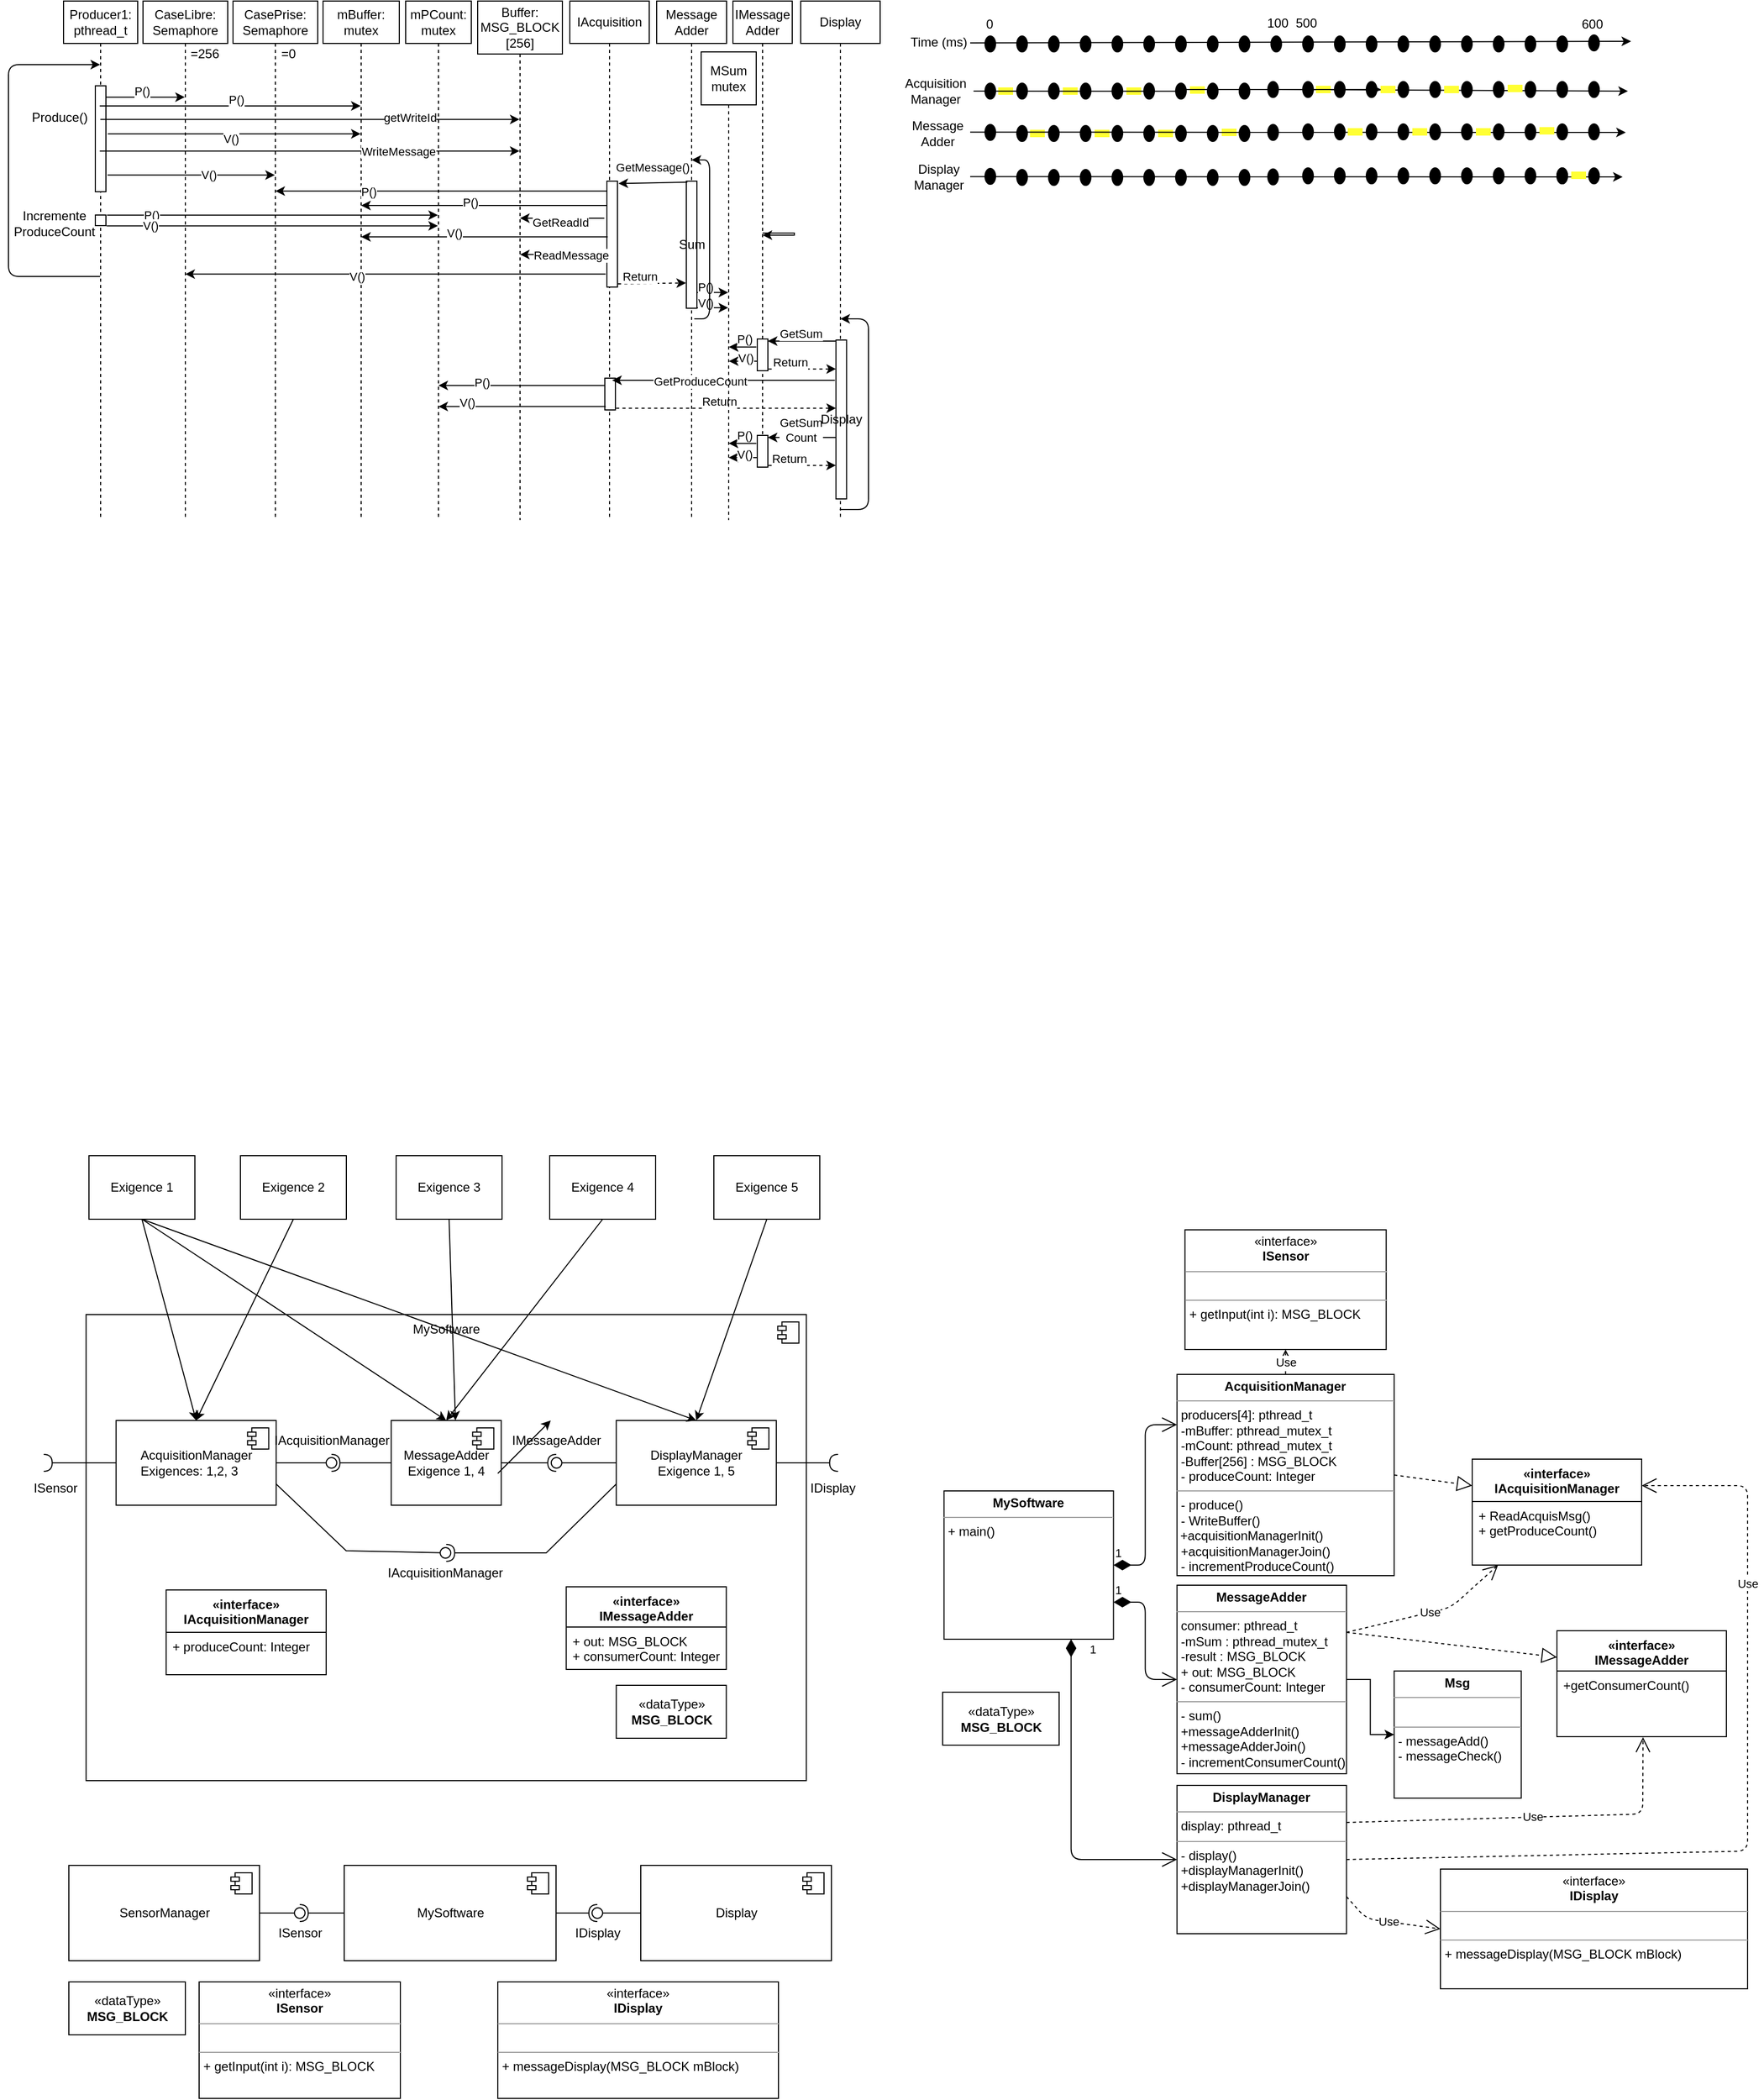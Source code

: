<mxfile version="13.9.3" type="device"><diagram id="yeaqu1F34kHPNHF6mssP" name="Page-1"><mxGraphModel dx="1831" dy="1598" grid="1" gridSize="1" guides="1" tooltips="1" connect="1" arrows="1" fold="1" page="1" pageScale="1" pageWidth="850" pageHeight="1100" math="0" shadow="0"><root><mxCell id="0"/><mxCell id="1" parent="0"/><mxCell id="nDVz6QAk0CL7eOiTC_jA-3" value="" style="edgeStyle=orthogonalEdgeStyle;rounded=0;orthogonalLoop=1;jettySize=auto;html=1;" parent="1" source="fEL-3-x19ATJo7vxv6HR-24" target="nDVz6QAk0CL7eOiTC_jA-1" edge="1"><mxGeometry relative="1" as="geometry"/></mxCell><mxCell id="fEL-3-x19ATJo7vxv6HR-24" value="&lt;p style=&quot;margin: 0px ; margin-top: 4px ; text-align: center&quot;&gt;&lt;b&gt;MessageAdder&lt;/b&gt;&lt;/p&gt;&lt;hr size=&quot;1&quot;&gt;&lt;p style=&quot;margin: 0px ; margin-left: 4px&quot;&gt;consumer: pthread_t&lt;/p&gt;&lt;p style=&quot;margin: 0px ; margin-left: 4px&quot;&gt;-mSum : pthread_mutex_t&lt;/p&gt;&lt;p style=&quot;margin: 0px ; margin-left: 4px&quot;&gt;-result : MSG_BLOCK&lt;/p&gt;&lt;p style=&quot;margin: 0px ; margin-left: 4px&quot;&gt;+ out: MSG_BLOCK&lt;br&gt;&lt;/p&gt;&lt;p style=&quot;margin: 0px ; margin-left: 4px&quot;&gt;- consumerCount: Integer&lt;br&gt;&lt;/p&gt;&lt;hr size=&quot;1&quot;&gt;&lt;p style=&quot;margin: 0px ; margin-left: 4px&quot;&gt;- sum()&lt;/p&gt;&lt;p style=&quot;margin: 0px ; margin-left: 4px&quot;&gt;&lt;span&gt;+messageAdderInit()&lt;/span&gt;&lt;br&gt;&lt;/p&gt;&lt;p style=&quot;margin: 0px ; margin-left: 4px&quot;&gt;+messageAdderJoin()&lt;br&gt;&lt;/p&gt;&lt;p style=&quot;margin: 0px ; margin-left: 4px&quot;&gt;- incrementConsumerCount()&lt;/p&gt;" style="verticalAlign=top;align=left;overflow=fill;fontSize=12;fontFamily=Helvetica;html=1;shadow=0;" parent="1" vertex="1"><mxGeometry x="261.29" y="415.5" width="160" height="178" as="geometry"/></mxCell><mxCell id="fEL-3-x19ATJo7vxv6HR-27" value="&lt;p style=&quot;margin: 0px ; margin-top: 4px ; text-align: center&quot;&gt;&lt;b&gt;MySoftware&lt;/b&gt;&lt;/p&gt;&lt;hr size=&quot;1&quot;&gt;&lt;p style=&quot;margin: 0px ; margin-left: 4px&quot;&gt;+ main()&lt;/p&gt;" style="verticalAlign=top;align=left;overflow=fill;fontSize=12;fontFamily=Helvetica;html=1;shadow=0;" parent="1" vertex="1"><mxGeometry x="41.29" y="326.5" width="160" height="140" as="geometry"/></mxCell><mxCell id="fEL-3-x19ATJo7vxv6HR-35" value="1" style="endArrow=open;html=1;endSize=12;startArrow=diamondThin;startSize=14;startFill=1;edgeStyle=orthogonalEdgeStyle;align=left;verticalAlign=bottom;fillColor=#000000;entryX=0;entryY=0.25;entryDx=0;entryDy=0;exitX=1;exitY=0.5;exitDx=0;exitDy=0;" parent="1" source="fEL-3-x19ATJo7vxv6HR-27" target="fEL-3-x19ATJo7vxv6HR-54" edge="1"><mxGeometry x="-1" y="3" relative="1" as="geometry"><mxPoint x="61.29" y="526.5" as="sourcePoint"/><mxPoint x="221.29" y="526.5" as="targetPoint"/></mxGeometry></mxCell><mxCell id="fEL-3-x19ATJo7vxv6HR-39" value="1" style="endArrow=open;html=1;endSize=12;startArrow=diamondThin;startSize=14;startFill=1;edgeStyle=orthogonalEdgeStyle;align=left;verticalAlign=bottom;fillColor=#000000;exitX=1;exitY=0.75;exitDx=0;exitDy=0;" parent="1" source="fEL-3-x19ATJo7vxv6HR-27" target="fEL-3-x19ATJo7vxv6HR-24" edge="1"><mxGeometry x="-1" y="3" relative="1" as="geometry"><mxPoint x="211.29" y="406.5" as="sourcePoint"/><mxPoint x="271.29" y="369.5" as="targetPoint"/></mxGeometry></mxCell><mxCell id="fEL-3-x19ATJo7vxv6HR-54" value="&lt;p style=&quot;margin: 0px ; margin-top: 4px ; text-align: center&quot;&gt;&lt;b&gt;AcquisitionManager&lt;/b&gt;&lt;/p&gt;&lt;hr size=&quot;1&quot;&gt;&lt;p style=&quot;margin: 0px ; margin-left: 4px&quot;&gt;producers[4]: pthread_t&lt;/p&gt;&lt;p style=&quot;margin: 0px ; margin-left: 4px&quot;&gt;-mBuffer: pthread_mutex_t&lt;br&gt;&lt;/p&gt;&lt;p style=&quot;margin: 0px ; margin-left: 4px&quot;&gt;-mCount: pthread_mutex_t&lt;/p&gt;&lt;p style=&quot;margin: 0px ; margin-left: 4px&quot;&gt;-Buffer[256] : MSG_BLOCK&lt;/p&gt;&lt;p style=&quot;margin: 0px ; margin-left: 4px&quot;&gt;- produceCount: Integer&lt;br&gt;&lt;/p&gt;&lt;hr size=&quot;1&quot;&gt;&lt;p style=&quot;margin: 0px ; margin-left: 4px&quot;&gt;- produce()&lt;/p&gt;&lt;p style=&quot;margin: 0px ; margin-left: 4px&quot;&gt;- WriteBuffer()&lt;/p&gt;&amp;nbsp;+acquisitionManagerInit()&lt;br&gt;&lt;p style=&quot;margin: 0px ; margin-left: 4px&quot;&gt;+acquisitionManagerJoin()&lt;/p&gt;&lt;p style=&quot;margin: 0px ; margin-left: 4px&quot;&gt;- incrementProduceCount()&lt;br&gt;&lt;/p&gt;" style="verticalAlign=top;align=left;overflow=fill;fontSize=12;fontFamily=Helvetica;html=1;shadow=0;" parent="1" vertex="1"><mxGeometry x="261.29" y="216.5" width="205" height="190" as="geometry"/></mxCell><mxCell id="fEL-3-x19ATJo7vxv6HR-64" value="1" style="endArrow=open;html=1;endSize=12;startArrow=diamondThin;startSize=14;startFill=1;edgeStyle=orthogonalEdgeStyle;align=left;verticalAlign=bottom;fillColor=#000000;exitX=0.75;exitY=1;exitDx=0;exitDy=0;entryX=0;entryY=0.5;entryDx=0;entryDy=0;" parent="1" source="fEL-3-x19ATJo7vxv6HR-27" target="fEL-3-x19ATJo7vxv6HR-65" edge="1"><mxGeometry x="0.452" y="190" relative="1" as="geometry"><mxPoint x="211.29" y="441.5" as="sourcePoint"/><mxPoint x="271.29" y="516.5" as="targetPoint"/><mxPoint as="offset"/></mxGeometry></mxCell><mxCell id="fEL-3-x19ATJo7vxv6HR-65" value="&lt;p style=&quot;margin: 0px ; margin-top: 4px ; text-align: center&quot;&gt;&lt;b&gt;DisplayManager&lt;/b&gt;&lt;/p&gt;&lt;hr size=&quot;1&quot;&gt;&lt;p style=&quot;margin: 0px ; margin-left: 4px&quot;&gt;display: pthread_t&lt;/p&gt;&lt;hr size=&quot;1&quot;&gt;&lt;p style=&quot;margin: 0px ; margin-left: 4px&quot;&gt;- display()&lt;/p&gt;&lt;p style=&quot;margin: 0px ; margin-left: 4px&quot;&gt;+displayManagerInit()&lt;/p&gt;&lt;p style=&quot;margin: 0px ; margin-left: 4px&quot;&gt;+displayManagerJoin()&lt;br&gt;&lt;/p&gt;" style="verticalAlign=top;align=left;overflow=fill;fontSize=12;fontFamily=Helvetica;html=1;shadow=0;" parent="1" vertex="1"><mxGeometry x="261.29" y="604.5" width="160" height="140" as="geometry"/></mxCell><mxCell id="fEL-3-x19ATJo7vxv6HR-66" value="«dataType»&lt;br&gt;&lt;b&gt;MSG_BLOCK&lt;/b&gt;" style="html=1;shadow=0;" parent="1" vertex="1"><mxGeometry x="40" y="516.5" width="110" height="50" as="geometry"/></mxCell><mxCell id="pLuQ7xj04wKehVz2EtiJ-8" value="MySoftware" style="html=1;" parent="1" vertex="1" treatAsSingle="0"><mxGeometry x="-525" y="680" width="200" height="90" as="geometry"/></mxCell><mxCell id="pLuQ7xj04wKehVz2EtiJ-9" value="" style="shape=component;jettyWidth=8;jettyHeight=4;" parent="pLuQ7xj04wKehVz2EtiJ-8" vertex="1"><mxGeometry x="1" width="20" height="20" relative="1" as="geometry"><mxPoint x="-27" y="7" as="offset"/></mxGeometry></mxCell><mxCell id="pLuQ7xj04wKehVz2EtiJ-10" value="&lt;span style=&quot;text-align: left&quot;&gt;Display&lt;/span&gt;" style="html=1;" parent="1" vertex="1" treatAsSingle="0"><mxGeometry x="-245" y="680" width="180" height="90" as="geometry"/></mxCell><mxCell id="pLuQ7xj04wKehVz2EtiJ-11" value="" style="shape=component;jettyWidth=8;jettyHeight=4;" parent="pLuQ7xj04wKehVz2EtiJ-10" vertex="1"><mxGeometry x="1" width="20" height="20" relative="1" as="geometry"><mxPoint x="-27" y="7" as="offset"/></mxGeometry></mxCell><mxCell id="pLuQ7xj04wKehVz2EtiJ-12" value="&lt;div style=&quot;text-align: left&quot;&gt;&lt;span&gt;SensorManager&lt;/span&gt;&lt;/div&gt;" style="html=1;" parent="1" vertex="1" treatAsSingle="0"><mxGeometry x="-785" y="680" width="180" height="90" as="geometry"/></mxCell><mxCell id="pLuQ7xj04wKehVz2EtiJ-13" value="" style="shape=component;jettyWidth=8;jettyHeight=4;" parent="pLuQ7xj04wKehVz2EtiJ-12" vertex="1"><mxGeometry x="1" width="20" height="20" relative="1" as="geometry"><mxPoint x="-27" y="7" as="offset"/></mxGeometry></mxCell><mxCell id="pLuQ7xj04wKehVz2EtiJ-14" value="" style="rounded=0;orthogonalLoop=1;jettySize=auto;html=1;endArrow=none;endFill=0;" parent="1" source="pLuQ7xj04wKehVz2EtiJ-12" target="pLuQ7xj04wKehVz2EtiJ-16" edge="1"><mxGeometry relative="1" as="geometry"><mxPoint x="-535" y="745" as="sourcePoint"/></mxGeometry></mxCell><mxCell id="pLuQ7xj04wKehVz2EtiJ-15" value="" style="rounded=0;orthogonalLoop=1;jettySize=auto;html=1;endArrow=halfCircle;endFill=0;entryX=0.5;entryY=0.5;entryDx=0;entryDy=0;endSize=6;strokeWidth=1;" parent="1" source="pLuQ7xj04wKehVz2EtiJ-8" target="pLuQ7xj04wKehVz2EtiJ-16" edge="1"><mxGeometry relative="1" as="geometry"><mxPoint x="-515" y="725" as="sourcePoint"/></mxGeometry></mxCell><mxCell id="pLuQ7xj04wKehVz2EtiJ-16" value="" style="ellipse;whiteSpace=wrap;html=1;fontFamily=Helvetica;fontSize=12;fontColor=#000000;align=center;strokeColor=#000000;fillColor=#ffffff;points=[];aspect=fixed;resizable=0;" parent="1" vertex="1"><mxGeometry x="-572" y="720" width="10" height="10" as="geometry"/></mxCell><mxCell id="pLuQ7xj04wKehVz2EtiJ-18" value="" style="rounded=0;orthogonalLoop=1;jettySize=auto;html=1;endArrow=none;endFill=0;exitX=0;exitY=0.5;exitDx=0;exitDy=0;" parent="1" source="pLuQ7xj04wKehVz2EtiJ-10" target="pLuQ7xj04wKehVz2EtiJ-20" edge="1"><mxGeometry relative="1" as="geometry"><mxPoint x="-315" y="725" as="sourcePoint"/></mxGeometry></mxCell><mxCell id="pLuQ7xj04wKehVz2EtiJ-20" value="" style="ellipse;whiteSpace=wrap;html=1;fontFamily=Helvetica;fontSize=12;fontColor=#000000;align=center;strokeColor=#000000;fillColor=#ffffff;points=[];aspect=fixed;resizable=0;direction=north;" parent="1" vertex="1"><mxGeometry x="-291" y="720" width="10" height="10" as="geometry"/></mxCell><mxCell id="pLuQ7xj04wKehVz2EtiJ-21" value="" style="rounded=0;orthogonalLoop=1;jettySize=auto;html=1;endArrow=halfCircle;endFill=0;entryX=0.5;entryY=0.5;entryDx=0;entryDy=0;endSize=6;strokeWidth=1;exitX=1;exitY=0.5;exitDx=0;exitDy=0;" parent="1" source="pLuQ7xj04wKehVz2EtiJ-8" target="pLuQ7xj04wKehVz2EtiJ-20" edge="1"><mxGeometry relative="1" as="geometry"><mxPoint x="-345" y="725" as="sourcePoint"/><mxPoint x="-275" y="725" as="targetPoint"/><Array as="points"/></mxGeometry></mxCell><mxCell id="pLuQ7xj04wKehVz2EtiJ-25" value="Text" style="text;html=1;align=center;verticalAlign=middle;resizable=0;points=[];;autosize=1;" parent="1" vertex="1"><mxGeometry x="-592" y="867" width="40" height="20" as="geometry"/></mxCell><mxCell id="pLuQ7xj04wKehVz2EtiJ-26" value="&lt;p style=&quot;margin: 0px ; margin-top: 4px ; text-align: center&quot;&gt;«interface»&lt;br&gt;&lt;b&gt;ISensor&lt;/b&gt;&lt;/p&gt;&lt;hr size=&quot;1&quot;&gt;&lt;p style=&quot;margin: 0px ; margin-left: 4px&quot;&gt;&lt;br&gt;&lt;/p&gt;&lt;hr size=&quot;1&quot;&gt;&lt;p style=&quot;margin: 0px ; margin-left: 4px&quot;&gt;+ getInput(int i): MSG_BLOCK&lt;br&gt;&lt;/p&gt;" style="verticalAlign=top;align=left;overflow=fill;fontSize=12;fontFamily=Helvetica;html=1;" parent="1" vertex="1"><mxGeometry x="-662" y="790" width="190" height="110" as="geometry"/></mxCell><mxCell id="pLuQ7xj04wKehVz2EtiJ-27" value="ISensor" style="text;html=1;align=center;" parent="1" vertex="1"><mxGeometry x="-602" y="730" width="70" height="30" as="geometry"/></mxCell><mxCell id="pLuQ7xj04wKehVz2EtiJ-28" value="&lt;p style=&quot;margin: 0px ; margin-top: 4px ; text-align: center&quot;&gt;«interface»&lt;br&gt;&lt;b&gt;IDisplay&lt;/b&gt;&lt;/p&gt;&lt;hr size=&quot;1&quot;&gt;&lt;p style=&quot;margin: 0px ; margin-left: 4px&quot;&gt;&lt;br&gt;&lt;/p&gt;&lt;hr size=&quot;1&quot;&gt;&lt;p style=&quot;margin: 0px ; margin-left: 4px&quot;&gt;+ messageDisplay(MSG_BLOCK mBlock)&lt;br&gt;&lt;/p&gt;" style="verticalAlign=top;align=left;overflow=fill;fontSize=12;fontFamily=Helvetica;html=1;" parent="1" vertex="1"><mxGeometry x="-380" y="790" width="265" height="110" as="geometry"/></mxCell><mxCell id="pLuQ7xj04wKehVz2EtiJ-31" value="«dataType»&lt;br&gt;&lt;b&gt;MSG_BLOCK&lt;/b&gt;" style="html=1;shadow=0;" parent="1" vertex="1"><mxGeometry x="-785" y="790" width="110" height="50" as="geometry"/></mxCell><mxCell id="pLuQ7xj04wKehVz2EtiJ-34" value="IDisplay" style="text;html=1;align=center;" parent="1" vertex="1"><mxGeometry x="-321" y="730" width="70" height="30" as="geometry"/></mxCell><mxCell id="pLuQ7xj04wKehVz2EtiJ-39" value="MySoftware" style="html=1;verticalAlign=top;" parent="1" vertex="1" treatAsSingle="0"><mxGeometry x="-768.71" y="160" width="680" height="440" as="geometry"/></mxCell><mxCell id="pLuQ7xj04wKehVz2EtiJ-40" value="" style="shape=component;jettyWidth=8;jettyHeight=4;" parent="pLuQ7xj04wKehVz2EtiJ-39" vertex="1"><mxGeometry x="1" width="20" height="20" relative="1" as="geometry"><mxPoint x="-27" y="7" as="offset"/></mxGeometry></mxCell><mxCell id="pLuQ7xj04wKehVz2EtiJ-41" value="&lt;div&gt;&lt;span style=&quot;text-align: left&quot;&gt;MessageAdder&lt;/span&gt;&lt;/div&gt;&lt;div&gt;&lt;span style=&quot;text-align: left&quot;&gt;Exigence 1, 4&lt;br&gt;&lt;/span&gt;&lt;/div&gt;" style="html=1;" parent="pLuQ7xj04wKehVz2EtiJ-39" vertex="1" treatAsSingle="0"><mxGeometry x="288.06" y="100" width="103.89" height="80" as="geometry"/></mxCell><mxCell id="pLuQ7xj04wKehVz2EtiJ-42" value="" style="shape=component;jettyWidth=8;jettyHeight=4;" parent="pLuQ7xj04wKehVz2EtiJ-41" vertex="1"><mxGeometry x="1" width="20" height="20" relative="1" as="geometry"><mxPoint x="-27" y="7" as="offset"/></mxGeometry></mxCell><mxCell id="pLuQ7xj04wKehVz2EtiJ-43" value="&lt;div&gt;&lt;span style=&quot;text-align: left&quot;&gt;DisplayManager&lt;/span&gt;&lt;/div&gt;&lt;div&gt;&lt;span style=&quot;text-align: left&quot;&gt;Exigence 1, 5&lt;br&gt;&lt;/span&gt;&lt;/div&gt;" style="html=1;" parent="pLuQ7xj04wKehVz2EtiJ-39" vertex="1" treatAsSingle="0"><mxGeometry x="500.556" y="100" width="151.111" height="80" as="geometry"/></mxCell><mxCell id="pLuQ7xj04wKehVz2EtiJ-44" value="" style="shape=component;jettyWidth=8;jettyHeight=4;" parent="pLuQ7xj04wKehVz2EtiJ-43" vertex="1"><mxGeometry x="1" width="20" height="20" relative="1" as="geometry"><mxPoint x="-27" y="7" as="offset"/></mxGeometry></mxCell><mxCell id="pLuQ7xj04wKehVz2EtiJ-45" value="&lt;div style=&quot;text-align: left&quot;&gt;AcquisitionManager&lt;/div&gt;&lt;div style=&quot;text-align: left&quot;&gt;Exigences: 1,2, 3&lt;br&gt;&lt;/div&gt;" style="html=1;" parent="pLuQ7xj04wKehVz2EtiJ-39" vertex="1" treatAsSingle="0"><mxGeometry x="28.333" y="100" width="151.111" height="80" as="geometry"/></mxCell><mxCell id="pLuQ7xj04wKehVz2EtiJ-46" value="" style="shape=component;jettyWidth=8;jettyHeight=4;" parent="pLuQ7xj04wKehVz2EtiJ-45" vertex="1"><mxGeometry x="1" width="20" height="20" relative="1" as="geometry"><mxPoint x="-27" y="7" as="offset"/></mxGeometry></mxCell><mxCell id="pLuQ7xj04wKehVz2EtiJ-47" value="" style="rounded=0;orthogonalLoop=1;jettySize=auto;html=1;endArrow=none;endFill=0;" parent="pLuQ7xj04wKehVz2EtiJ-39" source="pLuQ7xj04wKehVz2EtiJ-45" target="pLuQ7xj04wKehVz2EtiJ-49" edge="1"><mxGeometry relative="1" as="geometry"><mxPoint x="156.066" y="225" as="sourcePoint"/></mxGeometry></mxCell><mxCell id="pLuQ7xj04wKehVz2EtiJ-48" value="" style="rounded=0;orthogonalLoop=1;jettySize=auto;html=1;endArrow=halfCircle;endFill=0;entryX=0.5;entryY=0.5;entryDx=0;entryDy=0;endSize=6;strokeWidth=1;" parent="pLuQ7xj04wKehVz2EtiJ-39" source="pLuQ7xj04wKehVz2EtiJ-41" target="pLuQ7xj04wKehVz2EtiJ-49" edge="1"><mxGeometry relative="1" as="geometry"><mxPoint x="178.361" y="205" as="sourcePoint"/></mxGeometry></mxCell><mxCell id="pLuQ7xj04wKehVz2EtiJ-49" value="" style="ellipse;whiteSpace=wrap;html=1;fontFamily=Helvetica;fontSize=12;fontColor=#000000;align=center;strokeColor=#000000;fillColor=#ffffff;points=[];aspect=fixed;resizable=0;" parent="pLuQ7xj04wKehVz2EtiJ-39" vertex="1"><mxGeometry x="226.667" y="135" width="10" height="10" as="geometry"/></mxCell><mxCell id="pLuQ7xj04wKehVz2EtiJ-50" value="" style="rounded=0;orthogonalLoop=1;jettySize=auto;html=1;endArrow=none;endFill=0;exitX=0;exitY=0.5;exitDx=0;exitDy=0;" parent="pLuQ7xj04wKehVz2EtiJ-39" source="pLuQ7xj04wKehVz2EtiJ-43" target="pLuQ7xj04wKehVz2EtiJ-51" edge="1"><mxGeometry relative="1" as="geometry"><mxPoint x="401.311" y="205" as="sourcePoint"/></mxGeometry></mxCell><mxCell id="pLuQ7xj04wKehVz2EtiJ-51" value="" style="ellipse;whiteSpace=wrap;html=1;fontFamily=Helvetica;fontSize=12;fontColor=#000000;align=center;strokeColor=#000000;fillColor=#ffffff;points=[];aspect=fixed;resizable=0;direction=north;" parent="pLuQ7xj04wKehVz2EtiJ-39" vertex="1"><mxGeometry x="439.167" y="135" width="10" height="10" as="geometry"/></mxCell><mxCell id="pLuQ7xj04wKehVz2EtiJ-52" value="" style="rounded=0;orthogonalLoop=1;jettySize=auto;html=1;endArrow=halfCircle;endFill=0;endSize=6;strokeWidth=1;exitX=1;exitY=0.5;exitDx=0;exitDy=0;" parent="pLuQ7xj04wKehVz2EtiJ-39" source="pLuQ7xj04wKehVz2EtiJ-41" edge="1"><mxGeometry relative="1" as="geometry"><mxPoint x="395.722" y="140" as="sourcePoint"/><mxPoint x="443.889" y="140" as="targetPoint"/><Array as="points"/></mxGeometry></mxCell><mxCell id="pLuQ7xj04wKehVz2EtiJ-101" value="" style="rounded=0;orthogonalLoop=1;jettySize=auto;html=1;endArrow=none;endFill=0;exitX=1;exitY=0.75;exitDx=0;exitDy=0;" parent="pLuQ7xj04wKehVz2EtiJ-39" source="pLuQ7xj04wKehVz2EtiJ-45" target="pLuQ7xj04wKehVz2EtiJ-102" edge="1"><mxGeometry relative="1" as="geometry"><mxPoint x="377.778" y="225" as="sourcePoint"/><Array as="points"><mxPoint x="245.556" y="223"/></Array></mxGeometry></mxCell><mxCell id="pLuQ7xj04wKehVz2EtiJ-102" value="" style="ellipse;whiteSpace=wrap;html=1;fontFamily=Helvetica;fontSize=12;fontColor=#000000;align=center;strokeColor=#000000;fillColor=#ffffff;points=[];aspect=fixed;resizable=0;direction=north;" parent="pLuQ7xj04wKehVz2EtiJ-39" vertex="1"><mxGeometry x="334.333" y="220" width="10" height="10" as="geometry"/></mxCell><mxCell id="pLuQ7xj04wKehVz2EtiJ-103" value="" style="rounded=0;orthogonalLoop=1;jettySize=auto;html=1;endArrow=halfCircle;endFill=0;endSize=6;strokeWidth=1;exitX=0;exitY=0.75;exitDx=0;exitDy=0;" parent="pLuQ7xj04wKehVz2EtiJ-39" source="pLuQ7xj04wKehVz2EtiJ-43" edge="1"><mxGeometry relative="1" as="geometry"><mxPoint x="302.222" y="225" as="sourcePoint"/><mxPoint x="340" y="225" as="targetPoint"/><Array as="points"><mxPoint x="434.444" y="225"/></Array></mxGeometry></mxCell><mxCell id="pLuQ7xj04wKehVz2EtiJ-104" value="IAcquisitionManager" style="text;html=1;align=center;" parent="pLuQ7xj04wKehVz2EtiJ-39" vertex="1"><mxGeometry x="306" y="230" width="66.111" height="30" as="geometry"/></mxCell><mxCell id="pLuQ7xj04wKehVz2EtiJ-110" value="«interface»&#xA;IAcquisitionManager" style="swimlane;fontStyle=1;align=center;verticalAlign=top;childLayout=stackLayout;horizontal=1;startSize=40;horizontalStack=0;resizeParent=1;resizeParentMax=0;resizeLast=0;collapsible=1;marginBottom=0;shadow=0;" parent="pLuQ7xj04wKehVz2EtiJ-39" vertex="1" treatAsSingle="0"><mxGeometry x="75.556" y="260" width="151.111" height="80" as="geometry"/></mxCell><mxCell id="pLuQ7xj04wKehVz2EtiJ-111" value="+ produceCount: Integer&#xA;&#xA;&#xA;" style="text;strokeColor=none;fillColor=none;align=left;verticalAlign=top;spacingLeft=4;spacingRight=4;overflow=hidden;rotatable=0;points=[[0,0.5],[1,0.5]];portConstraint=eastwest;" parent="pLuQ7xj04wKehVz2EtiJ-110" vertex="1"><mxGeometry y="40" width="151.111" height="40" as="geometry"/></mxCell><mxCell id="pLuQ7xj04wKehVz2EtiJ-113" value="«interface»&#xA;IMessageAdder" style="swimlane;fontStyle=1;align=center;verticalAlign=top;childLayout=stackLayout;horizontal=1;startSize=38;horizontalStack=0;resizeParent=1;resizeParentMax=0;resizeLast=0;collapsible=1;marginBottom=0;shadow=0;" parent="pLuQ7xj04wKehVz2EtiJ-39" vertex="1" treatAsSingle="0"><mxGeometry x="453.333" y="257" width="151.111" height="78" as="geometry"/></mxCell><mxCell id="pLuQ7xj04wKehVz2EtiJ-114" value="+ out: MSG_BLOCK&#xA;+ consumerCount: Integer&#xA;&#xA;" style="text;strokeColor=none;fillColor=none;align=left;verticalAlign=top;spacingLeft=4;spacingRight=4;overflow=hidden;rotatable=0;points=[[0,0.5],[1,0.5]];portConstraint=eastwest;" parent="pLuQ7xj04wKehVz2EtiJ-113" vertex="1"><mxGeometry y="38" width="151.111" height="40" as="geometry"/></mxCell><mxCell id="pLuQ7xj04wKehVz2EtiJ-116" value="IAcquisitionManager" style="text;html=1;align=center;" parent="pLuQ7xj04wKehVz2EtiJ-39" vertex="1"><mxGeometry x="179.444" y="105" width="103.889" height="30" as="geometry"/></mxCell><mxCell id="pLuQ7xj04wKehVz2EtiJ-117" value="IMessageAdder" style="text;html=1;align=center;" parent="pLuQ7xj04wKehVz2EtiJ-39" vertex="1"><mxGeometry x="410.833" y="105" width="66.111" height="30" as="geometry"/></mxCell><mxCell id="pLuQ7xj04wKehVz2EtiJ-122" value="«dataType»&lt;br&gt;&lt;b&gt;MSG_BLOCK&lt;/b&gt;" style="html=1;shadow=0;" parent="pLuQ7xj04wKehVz2EtiJ-39" vertex="1"><mxGeometry x="500.556" y="350" width="103.889" height="50" as="geometry"/></mxCell><mxCell id="pLuQ7xj04wKehVz2EtiJ-56" value="" style="rounded=0;orthogonalLoop=1;jettySize=auto;html=1;endArrow=halfCircle;endFill=0;endSize=6;strokeWidth=1;exitX=0;exitY=0.5;exitDx=0;exitDy=0;" parent="1" source="pLuQ7xj04wKehVz2EtiJ-45" edge="1"><mxGeometry relative="1" as="geometry"><mxPoint x="-733" y="465" as="sourcePoint"/><mxPoint x="-808.71" y="300" as="targetPoint"/></mxGeometry></mxCell><mxCell id="pLuQ7xj04wKehVz2EtiJ-58" value="ISensor" style="text;html=1;align=center;" parent="1" vertex="1"><mxGeometry x="-833" y="310" width="70" height="30" as="geometry"/></mxCell><mxCell id="pLuQ7xj04wKehVz2EtiJ-62" value="" style="rounded=0;orthogonalLoop=1;jettySize=auto;html=1;endArrow=halfCircle;endFill=0;endSize=6;strokeWidth=1;exitX=1;exitY=0.5;exitDx=0;exitDy=0;" parent="1" source="pLuQ7xj04wKehVz2EtiJ-43" edge="1"><mxGeometry relative="1" as="geometry"><mxPoint x="-160" y="1015" as="sourcePoint"/><mxPoint x="-58.71" y="300" as="targetPoint"/><Array as="points"/></mxGeometry></mxCell><mxCell id="pLuQ7xj04wKehVz2EtiJ-54" value="IDisplay" style="text;html=1;align=center;" parent="1" vertex="1"><mxGeometry x="-105.024" y="310" width="82.623" height="30" as="geometry"/></mxCell><mxCell id="pLuQ7xj04wKehVz2EtiJ-148" value="«interface»&#xA;IAcquisitionManager" style="swimlane;fontStyle=1;align=center;verticalAlign=top;childLayout=stackLayout;horizontal=1;startSize=40;horizontalStack=0;resizeParent=1;resizeParentMax=0;resizeLast=0;collapsible=1;marginBottom=0;shadow=0;" parent="1" vertex="1" treatAsSingle="0"><mxGeometry x="540" y="296.5" width="160" height="100" as="geometry"/></mxCell><mxCell id="pLuQ7xj04wKehVz2EtiJ-149" value="+ ReadAcquisMsg()&#xA;+ getProduceCount()&#xA;&#xA;" style="text;strokeColor=none;fillColor=none;align=left;verticalAlign=top;spacingLeft=4;spacingRight=4;overflow=hidden;rotatable=0;points=[[0,0.5],[1,0.5]];portConstraint=eastwest;" parent="pLuQ7xj04wKehVz2EtiJ-148" vertex="1"><mxGeometry y="40" width="160" height="60" as="geometry"/></mxCell><mxCell id="pLuQ7xj04wKehVz2EtiJ-150" value="«interface»&#xA;IMessageAdder" style="swimlane;fontStyle=1;align=center;verticalAlign=top;childLayout=stackLayout;horizontal=1;startSize=38;horizontalStack=0;resizeParent=1;resizeParentMax=0;resizeLast=0;collapsible=1;marginBottom=0;shadow=0;" parent="1" vertex="1" treatAsSingle="0"><mxGeometry x="620" y="458.5" width="160" height="100" as="geometry"/></mxCell><mxCell id="pLuQ7xj04wKehVz2EtiJ-151" value="+getConsumerCount()" style="text;strokeColor=none;fillColor=none;align=left;verticalAlign=top;spacingLeft=4;spacingRight=4;overflow=hidden;rotatable=0;points=[[0,0.5],[1,0.5]];portConstraint=eastwest;" parent="pLuQ7xj04wKehVz2EtiJ-150" vertex="1"><mxGeometry y="38" width="160" height="62" as="geometry"/></mxCell><mxCell id="pLuQ7xj04wKehVz2EtiJ-153" value="" style="endArrow=block;dashed=1;endFill=0;endSize=12;html=1;entryX=0;entryY=0.25;entryDx=0;entryDy=0;exitX=1;exitY=0.5;exitDx=0;exitDy=0;" parent="1" source="fEL-3-x19ATJo7vxv6HR-54" target="pLuQ7xj04wKehVz2EtiJ-148" edge="1"><mxGeometry width="160" relative="1" as="geometry"><mxPoint x="350" y="796.5" as="sourcePoint"/><mxPoint x="510" y="796.5" as="targetPoint"/></mxGeometry></mxCell><mxCell id="pLuQ7xj04wKehVz2EtiJ-154" value="" style="endArrow=block;dashed=1;endFill=0;endSize=12;html=1;exitX=1;exitY=0.25;exitDx=0;exitDy=0;entryX=0;entryY=0.25;entryDx=0;entryDy=0;" parent="1" source="fEL-3-x19ATJo7vxv6HR-24" target="pLuQ7xj04wKehVz2EtiJ-150" edge="1"><mxGeometry width="160" relative="1" as="geometry"><mxPoint x="476.29" y="349" as="sourcePoint"/><mxPoint x="550" y="346.5" as="targetPoint"/></mxGeometry></mxCell><mxCell id="pLuQ7xj04wKehVz2EtiJ-155" value="Use" style="endArrow=open;endSize=12;dashed=1;html=1;exitX=1;exitY=0.5;exitDx=0;exitDy=0;entryX=1;entryY=0.25;entryDx=0;entryDy=0;rounded=1;" parent="1" source="fEL-3-x19ATJo7vxv6HR-65" target="pLuQ7xj04wKehVz2EtiJ-148" edge="1"><mxGeometry x="0.533" width="160" relative="1" as="geometry"><mxPoint x="460" y="786.5" as="sourcePoint"/><mxPoint x="620" y="786.5" as="targetPoint"/><Array as="points"><mxPoint x="800" y="666.5"/><mxPoint x="800" y="516.5"/><mxPoint x="800" y="321.5"/></Array><mxPoint as="offset"/></mxGeometry></mxCell><mxCell id="pLuQ7xj04wKehVz2EtiJ-156" value="Use" style="endArrow=open;endSize=12;dashed=1;html=1;exitX=1;exitY=0.25;exitDx=0;exitDy=0;" parent="1" source="fEL-3-x19ATJo7vxv6HR-24" target="pLuQ7xj04wKehVz2EtiJ-148" edge="1"><mxGeometry width="160" relative="1" as="geometry"><mxPoint x="490" y="436.5" as="sourcePoint"/><mxPoint x="650" y="436.5" as="targetPoint"/><Array as="points"><mxPoint x="520" y="436.5"/></Array></mxGeometry></mxCell><mxCell id="pLuQ7xj04wKehVz2EtiJ-157" value="Use" style="endArrow=open;endSize=12;dashed=1;html=1;exitX=1;exitY=0.25;exitDx=0;exitDy=0;entryX=0.508;entryY=1.008;entryDx=0;entryDy=0;entryPerimeter=0;" parent="1" source="fEL-3-x19ATJo7vxv6HR-65" target="pLuQ7xj04wKehVz2EtiJ-151" edge="1"><mxGeometry width="160" relative="1" as="geometry"><mxPoint x="431.29" y="491.5" as="sourcePoint"/><mxPoint x="550" y="386.5" as="targetPoint"/><Array as="points"><mxPoint x="701" y="631.5"/></Array></mxGeometry></mxCell><mxCell id="pLuQ7xj04wKehVz2EtiJ-158" value="&lt;p style=&quot;margin: 0px ; margin-top: 4px ; text-align: center&quot;&gt;«interface»&lt;br&gt;&lt;b&gt;ISensor&lt;/b&gt;&lt;/p&gt;&lt;hr size=&quot;1&quot;&gt;&lt;p style=&quot;margin: 0px ; margin-left: 4px&quot;&gt;&lt;br&gt;&lt;/p&gt;&lt;hr size=&quot;1&quot;&gt;&lt;p style=&quot;margin: 0px ; margin-left: 4px&quot;&gt;+ getInput(int i): MSG_BLOCK&lt;br&gt;&lt;/p&gt;" style="verticalAlign=top;align=left;overflow=fill;fontSize=12;fontFamily=Helvetica;html=1;" parent="1" vertex="1"><mxGeometry x="268.79" y="80" width="190" height="113" as="geometry"/></mxCell><mxCell id="pLuQ7xj04wKehVz2EtiJ-159" value="&lt;p style=&quot;margin: 0px ; margin-top: 4px ; text-align: center&quot;&gt;«interface»&lt;br&gt;&lt;b&gt;IDisplay&lt;/b&gt;&lt;/p&gt;&lt;hr size=&quot;1&quot;&gt;&lt;p style=&quot;margin: 0px ; margin-left: 4px&quot;&gt;&lt;br&gt;&lt;/p&gt;&lt;hr size=&quot;1&quot;&gt;&lt;p style=&quot;margin: 0px ; margin-left: 4px&quot;&gt;+ messageDisplay(MSG_BLOCK mBlock)&lt;br&gt;&lt;/p&gt;" style="verticalAlign=top;align=left;overflow=fill;fontSize=12;fontFamily=Helvetica;html=1;" parent="1" vertex="1"><mxGeometry x="510" y="683.5" width="290" height="113" as="geometry"/></mxCell><mxCell id="pLuQ7xj04wKehVz2EtiJ-160" value="Use" style="endArrow=open;endSize=12;dashed=1;html=1;exitX=1;exitY=0.75;exitDx=0;exitDy=0;entryX=0;entryY=0.5;entryDx=0;entryDy=0;" parent="1" source="fEL-3-x19ATJo7vxv6HR-65" target="pLuQ7xj04wKehVz2EtiJ-159" edge="1"><mxGeometry width="160" relative="1" as="geometry"><mxPoint x="431.29" y="641.5" as="sourcePoint"/><mxPoint x="631.28" y="546.82" as="targetPoint"/><Array as="points"><mxPoint x="440" y="730.5"/></Array></mxGeometry></mxCell><mxCell id="pLuQ7xj04wKehVz2EtiJ-161" value="Use" style="endArrow=open;endSize=12;dashed=1;html=1;exitX=0.5;exitY=0;exitDx=0;exitDy=0;entryX=0.5;entryY=1;entryDx=0;entryDy=0;" parent="1" source="fEL-3-x19ATJo7vxv6HR-54" target="pLuQ7xj04wKehVz2EtiJ-158" edge="1"><mxGeometry width="160" relative="1" as="geometry"><mxPoint x="431.29" y="491.5" as="sourcePoint"/><mxPoint x="580" y="406.5" as="targetPoint"/></mxGeometry></mxCell><mxCell id="nDVz6QAk0CL7eOiTC_jA-1" value="&lt;p style=&quot;margin: 0px ; margin-top: 4px ; text-align: center&quot;&gt;&lt;b&gt;Msg&lt;/b&gt;&lt;/p&gt;&lt;hr size=&quot;1&quot;&gt;&lt;p style=&quot;margin: 0px ; margin-left: 4px&quot;&gt;&lt;br&gt;&lt;/p&gt;&lt;hr size=&quot;1&quot;&gt;&lt;p style=&quot;margin: 0px ; margin-left: 4px&quot;&gt;&lt;span&gt;- messageAdd()&lt;/span&gt;&lt;/p&gt;&lt;p style=&quot;margin: 0px ; margin-left: 4px&quot;&gt;&lt;span&gt;- messageCheck()&lt;/span&gt;&lt;br&gt;&lt;/p&gt;" style="verticalAlign=top;align=left;overflow=fill;fontSize=12;fontFamily=Helvetica;html=1;shadow=0;" parent="1" vertex="1"><mxGeometry x="466.29" y="496.5" width="120" height="120" as="geometry"/></mxCell><mxCell id="R2O8C3TsNpMAEL8qyuIX-8" style="rounded=0;orthogonalLoop=1;jettySize=auto;html=1;exitX=0.5;exitY=1;exitDx=0;exitDy=0;entryX=0.5;entryY=0;entryDx=0;entryDy=0;" parent="1" source="R2O8C3TsNpMAEL8qyuIX-2" target="pLuQ7xj04wKehVz2EtiJ-45" edge="1"><mxGeometry relative="1" as="geometry"/></mxCell><mxCell id="R2O8C3TsNpMAEL8qyuIX-9" style="edgeStyle=none;rounded=0;orthogonalLoop=1;jettySize=auto;html=1;exitX=0.5;exitY=1;exitDx=0;exitDy=0;entryX=0.5;entryY=0;entryDx=0;entryDy=0;" parent="1" source="R2O8C3TsNpMAEL8qyuIX-2" target="pLuQ7xj04wKehVz2EtiJ-41" edge="1"><mxGeometry relative="1" as="geometry"/></mxCell><mxCell id="R2O8C3TsNpMAEL8qyuIX-10" style="edgeStyle=none;rounded=0;orthogonalLoop=1;jettySize=auto;html=1;exitX=0.5;exitY=1;exitDx=0;exitDy=0;entryX=0.5;entryY=0;entryDx=0;entryDy=0;" parent="1" source="R2O8C3TsNpMAEL8qyuIX-2" target="pLuQ7xj04wKehVz2EtiJ-43" edge="1"><mxGeometry relative="1" as="geometry"/></mxCell><mxCell id="R2O8C3TsNpMAEL8qyuIX-2" value="Exigence 1" style="rounded=0;whiteSpace=wrap;html=1;" parent="1" vertex="1"><mxGeometry x="-766" y="10" width="100" height="60" as="geometry"/></mxCell><mxCell id="R2O8C3TsNpMAEL8qyuIX-11" style="edgeStyle=none;rounded=0;orthogonalLoop=1;jettySize=auto;html=1;exitX=0.5;exitY=1;exitDx=0;exitDy=0;entryX=0.5;entryY=0;entryDx=0;entryDy=0;" parent="1" source="R2O8C3TsNpMAEL8qyuIX-3" target="pLuQ7xj04wKehVz2EtiJ-45" edge="1"><mxGeometry relative="1" as="geometry"/></mxCell><mxCell id="R2O8C3TsNpMAEL8qyuIX-3" value="Exigence 2" style="rounded=0;whiteSpace=wrap;html=1;" parent="1" vertex="1"><mxGeometry x="-623" y="10" width="100" height="60" as="geometry"/></mxCell><mxCell id="R2O8C3TsNpMAEL8qyuIX-13" style="edgeStyle=none;rounded=0;orthogonalLoop=1;jettySize=auto;html=1;exitX=0.5;exitY=1;exitDx=0;exitDy=0;" parent="1" source="R2O8C3TsNpMAEL8qyuIX-4" edge="1"><mxGeometry relative="1" as="geometry"><mxPoint x="-420" y="260" as="targetPoint"/></mxGeometry></mxCell><mxCell id="R2O8C3TsNpMAEL8qyuIX-4" value="Exigence 3" style="rounded=0;whiteSpace=wrap;html=1;" parent="1" vertex="1"><mxGeometry x="-476" y="10" width="100" height="60" as="geometry"/></mxCell><mxCell id="R2O8C3TsNpMAEL8qyuIX-14" style="edgeStyle=none;rounded=0;orthogonalLoop=1;jettySize=auto;html=1;exitX=0.5;exitY=1;exitDx=0;exitDy=0;entryX=0.5;entryY=0;entryDx=0;entryDy=0;" parent="1" source="R2O8C3TsNpMAEL8qyuIX-5" target="pLuQ7xj04wKehVz2EtiJ-41" edge="1"><mxGeometry relative="1" as="geometry"/></mxCell><mxCell id="R2O8C3TsNpMAEL8qyuIX-5" value="Exigence 4" style="rounded=0;whiteSpace=wrap;html=1;" parent="1" vertex="1"><mxGeometry x="-331" y="10" width="100" height="60" as="geometry"/></mxCell><mxCell id="R2O8C3TsNpMAEL8qyuIX-15" style="edgeStyle=none;rounded=0;orthogonalLoop=1;jettySize=auto;html=1;exitX=0.5;exitY=1;exitDx=0;exitDy=0;entryX=0.5;entryY=0;entryDx=0;entryDy=0;" parent="1" source="R2O8C3TsNpMAEL8qyuIX-6" target="pLuQ7xj04wKehVz2EtiJ-43" edge="1"><mxGeometry relative="1" as="geometry"/></mxCell><mxCell id="R2O8C3TsNpMAEL8qyuIX-6" value="Exigence 5" style="rounded=0;whiteSpace=wrap;html=1;" parent="1" vertex="1"><mxGeometry x="-176" y="10" width="100" height="60" as="geometry"/></mxCell><mxCell id="R2O8C3TsNpMAEL8qyuIX-7" value="" style="endArrow=classic;html=1;" parent="1" edge="1"><mxGeometry width="50" height="50" relative="1" as="geometry"><mxPoint x="-380" y="310" as="sourcePoint"/><mxPoint x="-330" y="260" as="targetPoint"/></mxGeometry></mxCell><mxCell id="R2O8C3TsNpMAEL8qyuIX-67" value="&lt;div&gt;Producer1:&lt;/div&gt;&lt;div&gt;pthread_t&lt;/div&gt;" style="shape=umlLifeline;perimeter=lifelinePerimeter;whiteSpace=wrap;html=1;container=1;collapsible=0;recursiveResize=0;outlineConnect=0;size=40;" parent="1" vertex="1" treatAsSingle="0"><mxGeometry x="-790" y="-1080" width="70" height="490" as="geometry"/></mxCell><mxCell id="R2O8C3TsNpMAEL8qyuIX-68" value="" style="html=1;points=[];perimeter=orthogonalPerimeter;" parent="R2O8C3TsNpMAEL8qyuIX-67" vertex="1"><mxGeometry x="30" y="80" width="10" height="100" as="geometry"/></mxCell><mxCell id="OmGO_uTtT5XgQejSZOaq-78" value="" style="html=1;points=[];perimeter=orthogonalPerimeter;" vertex="1" parent="R2O8C3TsNpMAEL8qyuIX-67"><mxGeometry x="30" y="202" width="10" height="10" as="geometry"/></mxCell><mxCell id="R2O8C3TsNpMAEL8qyuIX-71" value="Produce()" style="text;html=1;align=center;verticalAlign=middle;resizable=0;points=[];autosize=1;" parent="1" vertex="1"><mxGeometry x="-829.0" y="-980" width="70" height="20" as="geometry"/></mxCell><mxCell id="OmGO_uTtT5XgQejSZOaq-27" value="&lt;div&gt;CaseLibre:&lt;/div&gt;&lt;div&gt;Semaphore&lt;br&gt;&lt;/div&gt;" style="shape=umlLifeline;perimeter=lifelinePerimeter;whiteSpace=wrap;html=1;container=1;collapsible=0;recursiveResize=0;outlineConnect=0;size=40;" vertex="1" treatAsSingle="0" parent="1"><mxGeometry x="-715" y="-1080" width="80" height="490" as="geometry"/></mxCell><mxCell id="OmGO_uTtT5XgQejSZOaq-29" value="&lt;div&gt;CasePrise:&lt;/div&gt;&lt;div&gt;Semaphore&lt;br&gt;&lt;/div&gt;" style="shape=umlLifeline;perimeter=lifelinePerimeter;whiteSpace=wrap;html=1;container=1;collapsible=0;recursiveResize=0;outlineConnect=0;size=40;" vertex="1" treatAsSingle="0" parent="1"><mxGeometry x="-630" y="-1080" width="80" height="490" as="geometry"/></mxCell><mxCell id="OmGO_uTtT5XgQejSZOaq-31" value="&lt;div&gt;mBuffer:&lt;/div&gt;&lt;div&gt;mutex&lt;br&gt;&lt;/div&gt;" style="shape=umlLifeline;perimeter=lifelinePerimeter;whiteSpace=wrap;html=1;container=1;collapsible=0;recursiveResize=0;outlineConnect=0;size=40;" vertex="1" treatAsSingle="0" parent="1"><mxGeometry x="-545" y="-1080" width="72" height="490" as="geometry"/></mxCell><mxCell id="OmGO_uTtT5XgQejSZOaq-35" value="" style="endArrow=classic;html=1;exitX=1.043;exitY=0.107;exitDx=0;exitDy=0;exitPerimeter=0;" edge="1" parent="1" source="R2O8C3TsNpMAEL8qyuIX-68" target="OmGO_uTtT5XgQejSZOaq-27"><mxGeometry width="50" height="50" relative="1" as="geometry"><mxPoint x="-730" y="-880" as="sourcePoint"/><mxPoint x="-680" y="-930" as="targetPoint"/></mxGeometry></mxCell><mxCell id="OmGO_uTtT5XgQejSZOaq-36" value="P()" style="edgeLabel;html=1;align=center;verticalAlign=middle;resizable=0;points=[];" vertex="1" connectable="0" parent="OmGO_uTtT5XgQejSZOaq-35"><mxGeometry x="0.155" relative="1" as="geometry"><mxPoint x="-9.6" y="-6.42" as="offset"/></mxGeometry></mxCell><mxCell id="OmGO_uTtT5XgQejSZOaq-39" value="" style="endArrow=classic;html=1;exitX=1.017;exitY=0.4;exitDx=0;exitDy=0;exitPerimeter=0;" edge="1" parent="1" target="OmGO_uTtT5XgQejSZOaq-31"><mxGeometry width="50" height="50" relative="1" as="geometry"><mxPoint x="-755.83" y="-981" as="sourcePoint"/><mxPoint x="-492.5" y="-981" as="targetPoint"/></mxGeometry></mxCell><mxCell id="OmGO_uTtT5XgQejSZOaq-40" value="P()" style="edgeLabel;html=1;align=center;verticalAlign=middle;resizable=0;points=[];" vertex="1" connectable="0" parent="OmGO_uTtT5XgQejSZOaq-39"><mxGeometry x="0.155" relative="1" as="geometry"><mxPoint x="-13.77" y="-6.42" as="offset"/></mxGeometry></mxCell><mxCell id="OmGO_uTtT5XgQejSZOaq-43" value="&lt;div&gt;Buffer:&lt;/div&gt;&lt;div&gt;MSG_BLOCK&lt;/div&gt;&lt;div&gt;[256]&lt;br&gt;&lt;/div&gt;" style="shape=umlLifeline;perimeter=lifelinePerimeter;whiteSpace=wrap;html=1;container=1;collapsible=0;recursiveResize=0;outlineConnect=0;size=50;" vertex="1" treatAsSingle="0" parent="1"><mxGeometry x="-399" y="-1080" width="80" height="490" as="geometry"/></mxCell><mxCell id="OmGO_uTtT5XgQejSZOaq-47" value="" style="endArrow=classic;html=1;exitX=1.074;exitY=0.667;exitDx=0;exitDy=0;exitPerimeter=0;" edge="1" parent="1" target="OmGO_uTtT5XgQejSZOaq-43"><mxGeometry width="50" height="50" relative="1" as="geometry"><mxPoint x="-755.26" y="-968.3" as="sourcePoint"/><mxPoint x="-400.5" y="-968.3" as="targetPoint"/></mxGeometry></mxCell><mxCell id="OmGO_uTtT5XgQejSZOaq-48" value="getWriteId" style="edgeLabel;html=1;align=center;verticalAlign=middle;resizable=0;points=[];" vertex="1" connectable="0" parent="OmGO_uTtT5XgQejSZOaq-47"><mxGeometry x="0.155" relative="1" as="geometry"><mxPoint x="63.5" y="-1.7" as="offset"/></mxGeometry></mxCell><mxCell id="OmGO_uTtT5XgQejSZOaq-50" value="" style="endArrow=classic;html=1;exitX=1.156;exitY=0.843;exitDx=0;exitDy=0;exitPerimeter=0;" edge="1" parent="1" source="R2O8C3TsNpMAEL8qyuIX-68" target="OmGO_uTtT5XgQejSZOaq-29"><mxGeometry width="50" height="50" relative="1" as="geometry"><mxPoint x="-730" y="-890" as="sourcePoint"/><mxPoint x="-580" y="-916" as="targetPoint"/></mxGeometry></mxCell><mxCell id="OmGO_uTtT5XgQejSZOaq-51" value="V()" style="edgeLabel;html=1;align=center;verticalAlign=middle;resizable=0;points=[];" vertex="1" connectable="0" parent="OmGO_uTtT5XgQejSZOaq-50"><mxGeometry x="0.348" y="-2" relative="1" as="geometry"><mxPoint x="-11.08" y="-2.22" as="offset"/></mxGeometry></mxCell><mxCell id="OmGO_uTtT5XgQejSZOaq-52" value="" style="endArrow=classic;html=1;exitX=1.183;exitY=0.454;exitDx=0;exitDy=0;exitPerimeter=0;" edge="1" parent="1" source="R2O8C3TsNpMAEL8qyuIX-68" target="OmGO_uTtT5XgQejSZOaq-31"><mxGeometry width="50" height="50" relative="1" as="geometry"><mxPoint x="-756" y="-950.2" as="sourcePoint"/><mxPoint x="-493.1" y="-950.2" as="targetPoint"/></mxGeometry></mxCell><mxCell id="OmGO_uTtT5XgQejSZOaq-53" value="V()" style="edgeLabel;html=1;align=center;verticalAlign=middle;resizable=0;points=[];" vertex="1" connectable="0" parent="OmGO_uTtT5XgQejSZOaq-52"><mxGeometry x="0.348" y="-2" relative="1" as="geometry"><mxPoint x="-45.41" y="2.6" as="offset"/></mxGeometry></mxCell><mxCell id="OmGO_uTtT5XgQejSZOaq-54" value="" style="endArrow=classic;html=1;exitX=1.02;exitY=0.666;exitDx=0;exitDy=0;exitPerimeter=0;" edge="1" parent="1" target="OmGO_uTtT5XgQejSZOaq-43"><mxGeometry width="50" height="50" relative="1" as="geometry"><mxPoint x="-755.8" y="-938.4" as="sourcePoint"/><mxPoint x="-400.5" y="-938.4" as="targetPoint"/></mxGeometry></mxCell><mxCell id="OmGO_uTtT5XgQejSZOaq-55" value="WriteMessage" style="edgeLabel;html=1;align=center;verticalAlign=middle;resizable=0;points=[];" vertex="1" connectable="0" parent="OmGO_uTtT5XgQejSZOaq-54"><mxGeometry x="0.155" relative="1" as="geometry"><mxPoint x="53.04" y="-0.02" as="offset"/></mxGeometry></mxCell><mxCell id="OmGO_uTtT5XgQejSZOaq-56" value="&lt;div&gt;IAcquisition&lt;/div&gt;" style="shape=umlLifeline;perimeter=lifelinePerimeter;whiteSpace=wrap;html=1;container=1;collapsible=0;recursiveResize=0;outlineConnect=0;size=40;" vertex="1" treatAsSingle="0" parent="1"><mxGeometry x="-312" y="-1080" width="75" height="490" as="geometry"/></mxCell><mxCell id="OmGO_uTtT5XgQejSZOaq-61" value="" style="html=1;points=[];perimeter=orthogonalPerimeter;" vertex="1" parent="OmGO_uTtT5XgQejSZOaq-56"><mxGeometry x="35" y="170" width="10" height="100" as="geometry"/></mxCell><mxCell id="OmGO_uTtT5XgQejSZOaq-96" value="" style="html=1;points=[];perimeter=orthogonalPerimeter;" vertex="1" parent="OmGO_uTtT5XgQejSZOaq-56"><mxGeometry x="33.07" y="356" width="10" height="30" as="geometry"/></mxCell><mxCell id="OmGO_uTtT5XgQejSZOaq-57" value="&lt;div&gt;Message&lt;/div&gt;&lt;div&gt;Adder&lt;/div&gt;" style="shape=umlLifeline;perimeter=lifelinePerimeter;whiteSpace=wrap;html=1;container=1;collapsible=0;recursiveResize=0;outlineConnect=0;size=40;" vertex="1" treatAsSingle="0" parent="1"><mxGeometry x="-230" y="-1080" width="66" height="490" as="geometry"/></mxCell><mxCell id="OmGO_uTtT5XgQejSZOaq-58" value="Sum" style="html=1;points=[];perimeter=orthogonalPerimeter;" vertex="1" parent="OmGO_uTtT5XgQejSZOaq-57"><mxGeometry x="28" y="170" width="10" height="120" as="geometry"/></mxCell><mxCell id="OmGO_uTtT5XgQejSZOaq-59" value="" style="endArrow=classic;html=1;exitX=0.1;exitY=0.008;exitDx=0;exitDy=0;exitPerimeter=0;entryX=1.098;entryY=0.022;entryDx=0;entryDy=0;entryPerimeter=0;" edge="1" parent="1" source="OmGO_uTtT5XgQejSZOaq-58" target="OmGO_uTtT5XgQejSZOaq-61"><mxGeometry width="50" height="50" relative="1" as="geometry"><mxPoint x="-215" y="-820" as="sourcePoint"/><mxPoint x="-235" y="-906" as="targetPoint"/></mxGeometry></mxCell><mxCell id="OmGO_uTtT5XgQejSZOaq-60" value="GetMessage()" style="edgeLabel;html=1;align=center;verticalAlign=middle;resizable=0;points=[];" vertex="1" connectable="0" parent="OmGO_uTtT5XgQejSZOaq-59"><mxGeometry x="-0.633" relative="1" as="geometry"><mxPoint x="-21.67" y="-14.41" as="offset"/></mxGeometry></mxCell><mxCell id="OmGO_uTtT5XgQejSZOaq-62" value="" style="endArrow=classic;html=1;exitX=-0.04;exitY=0.094;exitDx=0;exitDy=0;exitPerimeter=0;" edge="1" parent="1" source="OmGO_uTtT5XgQejSZOaq-61" target="OmGO_uTtT5XgQejSZOaq-29"><mxGeometry width="50" height="50" relative="1" as="geometry"><mxPoint x="-202.24" y="-895.9" as="sourcePoint"/><mxPoint x="-294.02" y="-897.8" as="targetPoint"/></mxGeometry></mxCell><mxCell id="OmGO_uTtT5XgQejSZOaq-63" value="P()" style="edgeLabel;html=1;align=center;verticalAlign=middle;resizable=0;points=[];" vertex="1" connectable="0" parent="OmGO_uTtT5XgQejSZOaq-62"><mxGeometry x="-0.633" relative="1" as="geometry"><mxPoint x="-167.44" y="0.6" as="offset"/></mxGeometry></mxCell><mxCell id="OmGO_uTtT5XgQejSZOaq-64" value="=0" style="text;html=1;align=center;verticalAlign=middle;resizable=0;points=[];autosize=1;" vertex="1" parent="1"><mxGeometry x="-593" y="-1040" width="30" height="20" as="geometry"/></mxCell><mxCell id="OmGO_uTtT5XgQejSZOaq-65" value="=256" style="text;html=1;align=center;verticalAlign=middle;resizable=0;points=[];autosize=1;" vertex="1" parent="1"><mxGeometry x="-677" y="-1040" width="40" height="20" as="geometry"/></mxCell><mxCell id="OmGO_uTtT5XgQejSZOaq-66" value="" style="endArrow=classic;html=1;exitX=0;exitY=0.23;exitDx=0;exitDy=0;exitPerimeter=0;" edge="1" parent="1" source="OmGO_uTtT5XgQejSZOaq-61" target="OmGO_uTtT5XgQejSZOaq-31"><mxGeometry width="50" height="50" relative="1" as="geometry"><mxPoint x="-305.4" y="-890.6" as="sourcePoint"/><mxPoint x="-572.9" y="-890.6" as="targetPoint"/></mxGeometry></mxCell><mxCell id="OmGO_uTtT5XgQejSZOaq-67" value="P()" style="edgeLabel;html=1;align=center;verticalAlign=middle;resizable=0;points=[];" vertex="1" connectable="0" parent="OmGO_uTtT5XgQejSZOaq-66"><mxGeometry x="-0.633" relative="1" as="geometry"><mxPoint x="-86.98" y="-3" as="offset"/></mxGeometry></mxCell><mxCell id="OmGO_uTtT5XgQejSZOaq-68" value="" style="endArrow=classic;html=1;exitX=-0.24;exitY=0.35;exitDx=0;exitDy=0;exitPerimeter=0;" edge="1" parent="1" source="OmGO_uTtT5XgQejSZOaq-61" target="OmGO_uTtT5XgQejSZOaq-43"><mxGeometry width="50" height="50" relative="1" as="geometry"><mxPoint x="-250.38" y="-874.2" as="sourcePoint"/><mxPoint x="-333.68" y="-874.2" as="targetPoint"/></mxGeometry></mxCell><mxCell id="OmGO_uTtT5XgQejSZOaq-69" value="GetReadId" style="edgeLabel;html=1;align=center;verticalAlign=middle;resizable=0;points=[];" vertex="1" connectable="0" parent="OmGO_uTtT5XgQejSZOaq-68"><mxGeometry x="-0.633" relative="1" as="geometry"><mxPoint x="-27.19" y="4.2" as="offset"/></mxGeometry></mxCell><mxCell id="OmGO_uTtT5XgQejSZOaq-70" value="" style="endArrow=classic;html=1;exitX=0.08;exitY=0.526;exitDx=0;exitDy=0;exitPerimeter=0;" edge="1" parent="1" source="OmGO_uTtT5XgQejSZOaq-61" target="OmGO_uTtT5XgQejSZOaq-31"><mxGeometry width="50" height="50" relative="1" as="geometry"><mxPoint x="-315" y="-853.2" as="sourcePoint"/><mxPoint x="-491.778" y="-853.2" as="targetPoint"/></mxGeometry></mxCell><mxCell id="OmGO_uTtT5XgQejSZOaq-71" value="V()" style="edgeLabel;html=1;align=center;verticalAlign=middle;resizable=0;points=[];" vertex="1" connectable="0" parent="OmGO_uTtT5XgQejSZOaq-70"><mxGeometry x="-0.633" relative="1" as="geometry"><mxPoint x="-102.6" y="-3.8" as="offset"/></mxGeometry></mxCell><mxCell id="OmGO_uTtT5XgQejSZOaq-72" value="" style="endArrow=classic;html=1;exitX=0;exitY=0.693;exitDx=0;exitDy=0;exitPerimeter=0;" edge="1" parent="1" source="OmGO_uTtT5XgQejSZOaq-61" target="OmGO_uTtT5XgQejSZOaq-43"><mxGeometry width="50" height="50" relative="1" as="geometry"><mxPoint x="-260.0" y="-840" as="sourcePoint"/><mxPoint x="-343.3" y="-840" as="targetPoint"/></mxGeometry></mxCell><mxCell id="OmGO_uTtT5XgQejSZOaq-73" value="ReadMessage" style="edgeLabel;html=1;align=center;verticalAlign=middle;resizable=0;points=[];" vertex="1" connectable="0" parent="OmGO_uTtT5XgQejSZOaq-72"><mxGeometry x="-0.633" relative="1" as="geometry"><mxPoint x="-19.4" y="0.7" as="offset"/></mxGeometry></mxCell><mxCell id="OmGO_uTtT5XgQejSZOaq-74" value="" style="endArrow=classic;html=1;exitX=-0.12;exitY=0.878;exitDx=0;exitDy=0;exitPerimeter=0;" edge="1" parent="1" source="OmGO_uTtT5XgQejSZOaq-61" target="OmGO_uTtT5XgQejSZOaq-27"><mxGeometry width="50" height="50" relative="1" as="geometry"><mxPoint x="-341.08" y="-810" as="sourcePoint"/><mxPoint x="-424.38" y="-810" as="targetPoint"/></mxGeometry></mxCell><mxCell id="OmGO_uTtT5XgQejSZOaq-75" value="V()" style="edgeLabel;html=1;align=center;verticalAlign=middle;resizable=0;points=[];" vertex="1" connectable="0" parent="OmGO_uTtT5XgQejSZOaq-74"><mxGeometry x="-0.633" relative="1" as="geometry"><mxPoint x="-162" y="2.2" as="offset"/></mxGeometry></mxCell><mxCell id="OmGO_uTtT5XgQejSZOaq-76" value="" style="endArrow=classic;html=1;exitX=1.04;exitY=0.97;exitDx=0;exitDy=0;exitPerimeter=0;entryX=-0.031;entryY=0.801;entryDx=0;entryDy=0;entryPerimeter=0;dashed=1;" edge="1" parent="1" source="OmGO_uTtT5XgQejSZOaq-61" target="OmGO_uTtT5XgQejSZOaq-58"><mxGeometry width="50" height="50" relative="1" as="geometry"><mxPoint x="-205" y="-770" as="sourcePoint"/><mxPoint x="-155" y="-820" as="targetPoint"/></mxGeometry></mxCell><mxCell id="OmGO_uTtT5XgQejSZOaq-77" value="Return" style="edgeLabel;html=1;align=center;verticalAlign=middle;resizable=0;points=[];" vertex="1" connectable="0" parent="OmGO_uTtT5XgQejSZOaq-76"><mxGeometry x="0.074" relative="1" as="geometry"><mxPoint x="-14.35" y="-7" as="offset"/></mxGeometry></mxCell><mxCell id="OmGO_uTtT5XgQejSZOaq-79" value="&lt;div&gt;Incremente&lt;/div&gt;&lt;div&gt;ProduceCount&lt;/div&gt;" style="text;html=1;align=center;verticalAlign=middle;resizable=0;points=[];autosize=1;" vertex="1" parent="1"><mxGeometry x="-844" y="-885" width="90" height="30" as="geometry"/></mxCell><mxCell id="OmGO_uTtT5XgQejSZOaq-80" value="&lt;div&gt;mPCount:&lt;/div&gt;&lt;div&gt;mutex&lt;br&gt;&lt;/div&gt;" style="shape=umlLifeline;perimeter=lifelinePerimeter;whiteSpace=wrap;html=1;container=1;collapsible=0;recursiveResize=0;outlineConnect=0;size=40;" vertex="1" treatAsSingle="0" parent="1"><mxGeometry x="-467" y="-1080" width="62" height="490" as="geometry"/></mxCell><mxCell id="OmGO_uTtT5XgQejSZOaq-83" value="" style="endArrow=classic;html=1;exitX=1.1;exitY=0.011;exitDx=0;exitDy=0;exitPerimeter=0;" edge="1" parent="1" source="OmGO_uTtT5XgQejSZOaq-78" target="OmGO_uTtT5XgQejSZOaq-80"><mxGeometry width="50" height="50" relative="1" as="geometry"><mxPoint x="-730" y="-830" as="sourcePoint"/><mxPoint x="-680" y="-880" as="targetPoint"/></mxGeometry></mxCell><mxCell id="OmGO_uTtT5XgQejSZOaq-85" value="P()" style="edgeLabel;html=1;align=center;verticalAlign=middle;resizable=0;points=[];" vertex="1" connectable="0" parent="OmGO_uTtT5XgQejSZOaq-83"><mxGeometry x="-0.758" y="-1" relative="1" as="geometry"><mxPoint x="3.33" y="-1.33" as="offset"/></mxGeometry></mxCell><mxCell id="OmGO_uTtT5XgQejSZOaq-86" value="" style="endArrow=classic;html=1;exitX=1.067;exitY=1.022;exitDx=0;exitDy=0;exitPerimeter=0;" edge="1" parent="1" source="OmGO_uTtT5XgQejSZOaq-78" target="OmGO_uTtT5XgQejSZOaq-80"><mxGeometry width="50" height="50" relative="1" as="geometry"><mxPoint x="-750.75" y="-860.17" as="sourcePoint"/><mxPoint x="-415.25" y="-860.17" as="targetPoint"/></mxGeometry></mxCell><mxCell id="OmGO_uTtT5XgQejSZOaq-87" value="V()" style="edgeLabel;html=1;align=center;verticalAlign=middle;resizable=0;points=[];" vertex="1" connectable="0" parent="OmGO_uTtT5XgQejSZOaq-86"><mxGeometry x="-0.758" y="-1" relative="1" as="geometry"><mxPoint x="3.33" y="-1.33" as="offset"/></mxGeometry></mxCell><mxCell id="OmGO_uTtT5XgQejSZOaq-88" value="&lt;div&gt;IMessage&lt;/div&gt;&lt;div&gt;Adder&lt;br&gt;&lt;/div&gt;" style="shape=umlLifeline;perimeter=lifelinePerimeter;whiteSpace=wrap;html=1;container=1;collapsible=0;recursiveResize=0;outlineConnect=0;size=40;" vertex="1" treatAsSingle="0" parent="1"><mxGeometry x="-158" y="-1080" width="56" height="440" as="geometry"/></mxCell><mxCell id="OmGO_uTtT5XgQejSZOaq-111" value="" style="html=1;points=[];perimeter=orthogonalPerimeter;" vertex="1" parent="OmGO_uTtT5XgQejSZOaq-88"><mxGeometry x="23" y="319" width="10" height="30" as="geometry"/></mxCell><mxCell id="OmGO_uTtT5XgQejSZOaq-112" value="" style="endArrow=classic;html=1;exitX=0.038;exitY=0.392;exitDx=0;exitDy=0;exitPerimeter=0;" edge="1" parent="OmGO_uTtT5XgQejSZOaq-88"><mxGeometry width="50" height="50" relative="1" as="geometry"><mxPoint x="97.67" y="321.04" as="sourcePoint"/><mxPoint x="32.93" y="321" as="targetPoint"/></mxGeometry></mxCell><mxCell id="OmGO_uTtT5XgQejSZOaq-113" value="GetSum" style="edgeLabel;html=1;align=center;verticalAlign=middle;resizable=0;points=[];" vertex="1" connectable="0" parent="OmGO_uTtT5XgQejSZOaq-112"><mxGeometry x="0.213" y="1" relative="1" as="geometry"><mxPoint x="5.66" y="-8.02" as="offset"/></mxGeometry></mxCell><mxCell id="OmGO_uTtT5XgQejSZOaq-127" value="" style="html=1;points=[];perimeter=orthogonalPerimeter;" vertex="1" parent="OmGO_uTtT5XgQejSZOaq-88"><mxGeometry x="22.98" y="410" width="10" height="30" as="geometry"/></mxCell><mxCell id="OmGO_uTtT5XgQejSZOaq-128" value="" style="endArrow=classic;html=1;exitX=0.038;exitY=0.392;exitDx=0;exitDy=0;exitPerimeter=0;" edge="1" parent="OmGO_uTtT5XgQejSZOaq-88"><mxGeometry width="50" height="50" relative="1" as="geometry"><mxPoint x="97.65" y="412.04" as="sourcePoint"/><mxPoint x="32.91" y="412" as="targetPoint"/></mxGeometry></mxCell><mxCell id="OmGO_uTtT5XgQejSZOaq-129" value="&lt;div&gt;GetSum&lt;/div&gt;&lt;div&gt;Count&lt;/div&gt;" style="edgeLabel;html=1;align=center;verticalAlign=middle;resizable=0;points=[];" vertex="1" connectable="0" parent="OmGO_uTtT5XgQejSZOaq-128"><mxGeometry x="0.213" y="1" relative="1" as="geometry"><mxPoint x="5.66" y="-8.02" as="offset"/></mxGeometry></mxCell><mxCell id="OmGO_uTtT5XgQejSZOaq-130" value="" style="endArrow=classic;html=1;exitX=1.06;exitY=0.944;exitDx=0;exitDy=0;exitPerimeter=0;dashed=1;" edge="1" parent="OmGO_uTtT5XgQejSZOaq-88" source="OmGO_uTtT5XgQejSZOaq-127"><mxGeometry width="50" height="50" relative="1" as="geometry"><mxPoint x="48.31" y="367" as="sourcePoint"/><mxPoint x="97.27" y="438.32" as="targetPoint"/></mxGeometry></mxCell><mxCell id="OmGO_uTtT5XgQejSZOaq-131" value="Return" style="edgeLabel;html=1;align=center;verticalAlign=middle;resizable=0;points=[];" vertex="1" connectable="0" parent="OmGO_uTtT5XgQejSZOaq-130"><mxGeometry x="0.074" relative="1" as="geometry"><mxPoint x="-14.35" y="-7" as="offset"/></mxGeometry></mxCell><mxCell id="OmGO_uTtT5XgQejSZOaq-132" value="" style="endArrow=classic;html=1;exitX=-0.089;exitY=0.254;exitDx=0;exitDy=0;exitPerimeter=0;" edge="1" parent="OmGO_uTtT5XgQejSZOaq-88" source="OmGO_uTtT5XgQejSZOaq-127"><mxGeometry width="50" height="50" relative="1" as="geometry"><mxPoint x="-44.02" y="425" as="sourcePoint"/><mxPoint x="-3.996" y="417.62" as="targetPoint"/></mxGeometry></mxCell><mxCell id="OmGO_uTtT5XgQejSZOaq-133" value="P()" style="edgeLabel;html=1;align=center;verticalAlign=middle;resizable=0;points=[];" vertex="1" connectable="0" parent="OmGO_uTtT5XgQejSZOaq-132"><mxGeometry x="0.394" relative="1" as="geometry"><mxPoint x="6.95" y="-7.62" as="offset"/></mxGeometry></mxCell><mxCell id="OmGO_uTtT5XgQejSZOaq-134" value="" style="endArrow=classic;html=1;exitX=-0.006;exitY=0.698;exitDx=0;exitDy=0;exitPerimeter=0;" edge="1" parent="OmGO_uTtT5XgQejSZOaq-88" source="OmGO_uTtT5XgQejSZOaq-127"><mxGeometry width="50" height="50" relative="1" as="geometry"><mxPoint x="25.87" y="427.62" as="sourcePoint"/><mxPoint x="-3.996" y="430.94" as="targetPoint"/></mxGeometry></mxCell><mxCell id="OmGO_uTtT5XgQejSZOaq-135" value="V()" style="edgeLabel;html=1;align=center;verticalAlign=middle;resizable=0;points=[];" vertex="1" connectable="0" parent="OmGO_uTtT5XgQejSZOaq-134"><mxGeometry x="0.394" relative="1" as="geometry"><mxPoint x="6.95" y="-3.62" as="offset"/></mxGeometry></mxCell><mxCell id="OmGO_uTtT5XgQejSZOaq-91" value="Display" style="shape=umlLifeline;perimeter=lifelinePerimeter;whiteSpace=wrap;html=1;container=1;collapsible=0;recursiveResize=0;outlineConnect=0;size=40;" vertex="1" treatAsSingle="0" parent="1"><mxGeometry x="-94" y="-1080" width="75" height="490" as="geometry"/></mxCell><mxCell id="OmGO_uTtT5XgQejSZOaq-92" value="Display" style="html=1;points=[];perimeter=orthogonalPerimeter;" vertex="1" parent="OmGO_uTtT5XgQejSZOaq-91"><mxGeometry x="33.29" y="320" width="10" height="150" as="geometry"/></mxCell><mxCell id="OmGO_uTtT5XgQejSZOaq-93" value="" style="endArrow=classic;html=1;exitX=-0.101;exitY=0.017;exitDx=0;exitDy=0;exitPerimeter=0;" edge="1" parent="1"><mxGeometry width="50" height="50" relative="1" as="geometry"><mxPoint x="-61.72" y="-721.96" as="sourcePoint"/><mxPoint x="-272" y="-722" as="targetPoint"/></mxGeometry></mxCell><mxCell id="OmGO_uTtT5XgQejSZOaq-94" value="GetProduceCount" style="edgeLabel;html=1;align=center;verticalAlign=middle;resizable=0;points=[];" vertex="1" connectable="0" parent="OmGO_uTtT5XgQejSZOaq-93"><mxGeometry x="0.213" y="1" relative="1" as="geometry"><mxPoint as="offset"/></mxGeometry></mxCell><mxCell id="OmGO_uTtT5XgQejSZOaq-99" value="" style="endArrow=classic;html=1;exitX=0;exitY=0.23;exitDx=0;exitDy=0;exitPerimeter=0;" edge="1" parent="1" source="OmGO_uTtT5XgQejSZOaq-96"><mxGeometry width="50" height="50" relative="1" as="geometry"><mxPoint x="-307.33" y="-704.6" as="sourcePoint"/><mxPoint x="-436.071" y="-717.1" as="targetPoint"/></mxGeometry></mxCell><mxCell id="OmGO_uTtT5XgQejSZOaq-100" value="P()" style="edgeLabel;html=1;align=center;verticalAlign=middle;resizable=0;points=[];" vertex="1" connectable="0" parent="OmGO_uTtT5XgQejSZOaq-99"><mxGeometry x="-0.633" relative="1" as="geometry"><mxPoint x="-86.98" y="-3" as="offset"/></mxGeometry></mxCell><mxCell id="OmGO_uTtT5XgQejSZOaq-103" value="" style="endArrow=classic;html=1;exitX=0.08;exitY=0.526;exitDx=0;exitDy=0;exitPerimeter=0;" edge="1" parent="1"><mxGeometry width="50" height="50" relative="1" as="geometry"><mxPoint x="-278.13" y="-697.22" as="sourcePoint"/><mxPoint x="-436.071" y="-697.22" as="targetPoint"/></mxGeometry></mxCell><mxCell id="OmGO_uTtT5XgQejSZOaq-104" value="V()" style="edgeLabel;html=1;align=center;verticalAlign=middle;resizable=0;points=[];" vertex="1" connectable="0" parent="OmGO_uTtT5XgQejSZOaq-103"><mxGeometry x="-0.633" relative="1" as="geometry"><mxPoint x="-102.6" y="-3.8" as="offset"/></mxGeometry></mxCell><mxCell id="OmGO_uTtT5XgQejSZOaq-109" value="" style="endArrow=classic;html=1;exitX=1.06;exitY=0.944;exitDx=0;exitDy=0;exitPerimeter=0;entryX=0.004;entryY=0.236;entryDx=0;entryDy=0;entryPerimeter=0;dashed=1;" edge="1" parent="1" source="OmGO_uTtT5XgQejSZOaq-96"><mxGeometry width="50" height="50" relative="1" as="geometry"><mxPoint x="-256.6" y="-767" as="sourcePoint"/><mxPoint x="-60.67" y="-695.68" as="targetPoint"/></mxGeometry></mxCell><mxCell id="OmGO_uTtT5XgQejSZOaq-110" value="Return" style="edgeLabel;html=1;align=center;verticalAlign=middle;resizable=0;points=[];" vertex="1" connectable="0" parent="OmGO_uTtT5XgQejSZOaq-109"><mxGeometry x="0.074" relative="1" as="geometry"><mxPoint x="-14.35" y="-7" as="offset"/></mxGeometry></mxCell><mxCell id="OmGO_uTtT5XgQejSZOaq-114" value="" style="endArrow=classic;html=1;exitX=1.06;exitY=0.944;exitDx=0;exitDy=0;exitPerimeter=0;dashed=1;" edge="1" parent="1" source="OmGO_uTtT5XgQejSZOaq-111"><mxGeometry width="50" height="50" relative="1" as="geometry"><mxPoint x="-109.67" y="-804" as="sourcePoint"/><mxPoint x="-60.71" y="-732.68" as="targetPoint"/></mxGeometry></mxCell><mxCell id="OmGO_uTtT5XgQejSZOaq-115" value="Return" style="edgeLabel;html=1;align=center;verticalAlign=middle;resizable=0;points=[];" vertex="1" connectable="0" parent="OmGO_uTtT5XgQejSZOaq-114"><mxGeometry x="0.074" relative="1" as="geometry"><mxPoint x="-14.35" y="-7" as="offset"/></mxGeometry></mxCell><mxCell id="OmGO_uTtT5XgQejSZOaq-116" value="&lt;div&gt;MSum&lt;/div&gt;&lt;div&gt;mutex&lt;br&gt;&lt;/div&gt;" style="shape=umlLifeline;perimeter=lifelinePerimeter;whiteSpace=wrap;html=1;container=1;collapsible=0;recursiveResize=0;outlineConnect=0;size=50;" vertex="1" treatAsSingle="0" parent="1"><mxGeometry x="-188" y="-1032" width="52" height="442" as="geometry"/></mxCell><mxCell id="OmGO_uTtT5XgQejSZOaq-117" value="" style="endArrow=classic;html=1;exitX=1;exitY=0.876;exitDx=0;exitDy=0;exitPerimeter=0;" edge="1" parent="1" source="OmGO_uTtT5XgQejSZOaq-58" target="OmGO_uTtT5XgQejSZOaq-116"><mxGeometry width="50" height="50" relative="1" as="geometry"><mxPoint x="-202" y="-780" as="sourcePoint"/><mxPoint x="-152" y="-830" as="targetPoint"/></mxGeometry></mxCell><mxCell id="OmGO_uTtT5XgQejSZOaq-118" value="P()" style="edgeLabel;html=1;align=center;verticalAlign=middle;resizable=0;points=[];" vertex="1" connectable="0" parent="OmGO_uTtT5XgQejSZOaq-117"><mxGeometry x="0.394" relative="1" as="geometry"><mxPoint x="-13.15" y="-5.12" as="offset"/></mxGeometry></mxCell><mxCell id="OmGO_uTtT5XgQejSZOaq-119" value="" style="endArrow=classic;html=1;exitX=1.056;exitY=0.971;exitDx=0;exitDy=0;exitPerimeter=0;" edge="1" parent="1"><mxGeometry width="50" height="50" relative="1" as="geometry"><mxPoint x="-191.44" y="-790.48" as="sourcePoint"/><mxPoint x="-162.5" y="-790.48" as="targetPoint"/></mxGeometry></mxCell><mxCell id="OmGO_uTtT5XgQejSZOaq-120" value="V()" style="edgeLabel;html=1;align=center;verticalAlign=middle;resizable=0;points=[];" vertex="1" connectable="0" parent="OmGO_uTtT5XgQejSZOaq-119"><mxGeometry x="0.394" relative="1" as="geometry"><mxPoint x="-13.15" y="-5.12" as="offset"/></mxGeometry></mxCell><mxCell id="OmGO_uTtT5XgQejSZOaq-121" style="edgeStyle=orthogonalEdgeStyle;rounded=0;orthogonalLoop=1;jettySize=auto;html=1;" edge="1" parent="1" source="OmGO_uTtT5XgQejSZOaq-88" target="OmGO_uTtT5XgQejSZOaq-88"><mxGeometry relative="1" as="geometry"/></mxCell><mxCell id="OmGO_uTtT5XgQejSZOaq-122" value="" style="endArrow=classic;html=1;exitX=-0.089;exitY=0.254;exitDx=0;exitDy=0;exitPerimeter=0;" edge="1" parent="1" source="OmGO_uTtT5XgQejSZOaq-111"><mxGeometry width="50" height="50" relative="1" as="geometry"><mxPoint x="-202" y="-746" as="sourcePoint"/><mxPoint x="-161.833" y="-753.38" as="targetPoint"/></mxGeometry></mxCell><mxCell id="OmGO_uTtT5XgQejSZOaq-123" value="P()" style="edgeLabel;html=1;align=center;verticalAlign=middle;resizable=0;points=[];" vertex="1" connectable="0" parent="OmGO_uTtT5XgQejSZOaq-122"><mxGeometry x="0.394" relative="1" as="geometry"><mxPoint x="6.95" y="-7.62" as="offset"/></mxGeometry></mxCell><mxCell id="OmGO_uTtT5XgQejSZOaq-125" value="" style="endArrow=classic;html=1;exitX=-0.006;exitY=0.698;exitDx=0;exitDy=0;exitPerimeter=0;" edge="1" parent="1" source="OmGO_uTtT5XgQejSZOaq-111"><mxGeometry width="50" height="50" relative="1" as="geometry"><mxPoint x="-132.11" y="-743.38" as="sourcePoint"/><mxPoint x="-161.833" y="-740.06" as="targetPoint"/></mxGeometry></mxCell><mxCell id="OmGO_uTtT5XgQejSZOaq-126" value="V()" style="edgeLabel;html=1;align=center;verticalAlign=middle;resizable=0;points=[];" vertex="1" connectable="0" parent="OmGO_uTtT5XgQejSZOaq-125"><mxGeometry x="0.394" relative="1" as="geometry"><mxPoint x="6.95" y="-3.62" as="offset"/></mxGeometry></mxCell><mxCell id="OmGO_uTtT5XgQejSZOaq-136" value="" style="endArrow=classic;html=1;" edge="1" parent="1" source="R2O8C3TsNpMAEL8qyuIX-67" target="R2O8C3TsNpMAEL8qyuIX-67"><mxGeometry width="50" height="50" relative="1" as="geometry"><mxPoint x="-862" y="-740" as="sourcePoint"/><mxPoint x="-812" y="-790" as="targetPoint"/><Array as="points"><mxPoint x="-842" y="-820"/><mxPoint x="-842" y="-1020"/></Array></mxGeometry></mxCell><mxCell id="OmGO_uTtT5XgQejSZOaq-137" value="" style="endArrow=classic;html=1;" edge="1" parent="1" target="OmGO_uTtT5XgQejSZOaq-57"><mxGeometry width="50" height="50" relative="1" as="geometry"><mxPoint x="-194.5" y="-780" as="sourcePoint"/><mxPoint x="-194.5" y="-980" as="targetPoint"/><Array as="points"><mxPoint x="-180" y="-780"/><mxPoint x="-180" y="-930"/></Array></mxGeometry></mxCell><mxCell id="OmGO_uTtT5XgQejSZOaq-138" value="" style="endArrow=classic;html=1;" edge="1" parent="1" target="OmGO_uTtT5XgQejSZOaq-91"><mxGeometry width="50" height="50" relative="1" as="geometry"><mxPoint x="-57.17" y="-600.0" as="sourcePoint"/><mxPoint x="-60.003" y="-750" as="targetPoint"/><Array as="points"><mxPoint x="-30" y="-600"/><mxPoint x="-30" y="-780"/></Array></mxGeometry></mxCell><mxCell id="OmGO_uTtT5XgQejSZOaq-144" value="" style="ellipse;whiteSpace=wrap;html=1;fillColor=#000000;" vertex="1" parent="1"><mxGeometry x="80" y="-1047" width="10" height="15" as="geometry"/></mxCell><mxCell id="OmGO_uTtT5XgQejSZOaq-145" value="" style="ellipse;whiteSpace=wrap;html=1;fillColor=#000000;" vertex="1" parent="1"><mxGeometry x="110" y="-1047" width="10" height="15" as="geometry"/></mxCell><mxCell id="OmGO_uTtT5XgQejSZOaq-153" value="" style="ellipse;whiteSpace=wrap;html=1;fillColor=#000000;" vertex="1" parent="1"><mxGeometry x="140" y="-1047" width="10" height="15" as="geometry"/></mxCell><mxCell id="OmGO_uTtT5XgQejSZOaq-154" value="" style="ellipse;whiteSpace=wrap;html=1;fillColor=#000000;" vertex="1" parent="1"><mxGeometry x="170" y="-1047" width="10" height="15" as="geometry"/></mxCell><mxCell id="OmGO_uTtT5XgQejSZOaq-161" value="" style="endArrow=classic;html=1;" edge="1" parent="1"><mxGeometry width="50" height="50" relative="1" as="geometry"><mxPoint x="66" y="-1040.48" as="sourcePoint"/><mxPoint x="690" y="-1042" as="targetPoint"/></mxGeometry></mxCell><mxCell id="OmGO_uTtT5XgQejSZOaq-206" value="Time (ms)" style="text;html=1;align=center;verticalAlign=middle;resizable=0;points=[];autosize=1;" vertex="1" parent="1"><mxGeometry x="3" y="-1051" width="65" height="19" as="geometry"/></mxCell><mxCell id="OmGO_uTtT5XgQejSZOaq-207" value="&lt;div&gt;Acquisition&lt;/div&gt;&lt;div&gt;Manager&lt;/div&gt;" style="text;html=1;align=center;verticalAlign=middle;resizable=0;points=[];autosize=1;" vertex="1" parent="1"><mxGeometry x="-2" y="-1010" width="70" height="30" as="geometry"/></mxCell><mxCell id="OmGO_uTtT5XgQejSZOaq-209" value="&lt;div&gt;Message&lt;/div&gt;&lt;div&gt;Adder&lt;br&gt;&lt;/div&gt;" style="text;html=1;align=center;verticalAlign=middle;resizable=0;points=[];autosize=1;" vertex="1" parent="1"><mxGeometry x="5" y="-970" width="60" height="30" as="geometry"/></mxCell><mxCell id="OmGO_uTtT5XgQejSZOaq-210" value="&lt;div&gt;Display&lt;/div&gt;&lt;div&gt;Manager&lt;br&gt;&lt;/div&gt;" style="text;html=1;align=center;verticalAlign=middle;resizable=0;points=[];autosize=1;" vertex="1" parent="1"><mxGeometry x="6" y="-929" width="60" height="30" as="geometry"/></mxCell><mxCell id="OmGO_uTtT5XgQejSZOaq-249" value="" style="ellipse;whiteSpace=wrap;html=1;fillColor=#000000;" vertex="1" parent="1"><mxGeometry x="200" y="-1047" width="10" height="15" as="geometry"/></mxCell><mxCell id="OmGO_uTtT5XgQejSZOaq-250" value="" style="ellipse;whiteSpace=wrap;html=1;fillColor=#000000;" vertex="1" parent="1"><mxGeometry x="230" y="-1047" width="10" height="15" as="geometry"/></mxCell><mxCell id="OmGO_uTtT5XgQejSZOaq-251" value="" style="ellipse;whiteSpace=wrap;html=1;fillColor=#000000;" vertex="1" parent="1"><mxGeometry x="260" y="-1047" width="10" height="15" as="geometry"/></mxCell><mxCell id="OmGO_uTtT5XgQejSZOaq-253" value="" style="ellipse;whiteSpace=wrap;html=1;fillColor=#000000;" vertex="1" parent="1"><mxGeometry x="290" y="-1047" width="10" height="15" as="geometry"/></mxCell><mxCell id="OmGO_uTtT5XgQejSZOaq-254" value="" style="ellipse;whiteSpace=wrap;html=1;fillColor=#000000;" vertex="1" parent="1"><mxGeometry x="320" y="-1047" width="10" height="15" as="geometry"/></mxCell><mxCell id="OmGO_uTtT5XgQejSZOaq-255" value="" style="ellipse;whiteSpace=wrap;html=1;fillColor=#000000;" vertex="1" parent="1"><mxGeometry x="350" y="-1047" width="10" height="15" as="geometry"/></mxCell><mxCell id="OmGO_uTtT5XgQejSZOaq-257" value="" style="ellipse;whiteSpace=wrap;html=1;fillColor=#000000;" vertex="1" parent="1"><mxGeometry x="380" y="-1047" width="10" height="15" as="geometry"/></mxCell><mxCell id="OmGO_uTtT5XgQejSZOaq-258" value="" style="ellipse;whiteSpace=wrap;html=1;fillColor=#000000;" vertex="1" parent="1"><mxGeometry x="410" y="-1047" width="10" height="15" as="geometry"/></mxCell><mxCell id="OmGO_uTtT5XgQejSZOaq-259" value="" style="ellipse;whiteSpace=wrap;html=1;fillColor=#000000;" vertex="1" parent="1"><mxGeometry x="440" y="-1047" width="10" height="15" as="geometry"/></mxCell><mxCell id="OmGO_uTtT5XgQejSZOaq-260" value="" style="ellipse;whiteSpace=wrap;html=1;fillColor=#000000;" vertex="1" parent="1"><mxGeometry x="470" y="-1047" width="10" height="15" as="geometry"/></mxCell><mxCell id="OmGO_uTtT5XgQejSZOaq-261" value="" style="ellipse;whiteSpace=wrap;html=1;fillColor=#000000;" vertex="1" parent="1"><mxGeometry x="500" y="-1047" width="10" height="15" as="geometry"/></mxCell><mxCell id="OmGO_uTtT5XgQejSZOaq-262" value="" style="ellipse;whiteSpace=wrap;html=1;fillColor=#000000;" vertex="1" parent="1"><mxGeometry x="530" y="-1047" width="10" height="15" as="geometry"/></mxCell><mxCell id="OmGO_uTtT5XgQejSZOaq-263" value="" style="ellipse;whiteSpace=wrap;html=1;fillColor=#000000;" vertex="1" parent="1"><mxGeometry x="560" y="-1047" width="10" height="15" as="geometry"/></mxCell><mxCell id="OmGO_uTtT5XgQejSZOaq-264" value="" style="ellipse;whiteSpace=wrap;html=1;fillColor=#000000;" vertex="1" parent="1"><mxGeometry x="590" y="-1047" width="10" height="15" as="geometry"/></mxCell><mxCell id="OmGO_uTtT5XgQejSZOaq-265" value="" style="ellipse;whiteSpace=wrap;html=1;fillColor=#000000;" vertex="1" parent="1"><mxGeometry x="620" y="-1047" width="10" height="15" as="geometry"/></mxCell><mxCell id="OmGO_uTtT5XgQejSZOaq-276" value="" style="ellipse;whiteSpace=wrap;html=1;fillColor=#000000;" vertex="1" parent="1"><mxGeometry x="80" y="-1002.5" width="10" height="15" as="geometry"/></mxCell><mxCell id="OmGO_uTtT5XgQejSZOaq-277" value="" style="ellipse;whiteSpace=wrap;html=1;fillColor=#000000;" vertex="1" parent="1"><mxGeometry x="110" y="-1002.5" width="10" height="15" as="geometry"/></mxCell><mxCell id="OmGO_uTtT5XgQejSZOaq-278" value="" style="ellipse;whiteSpace=wrap;html=1;fillColor=#000000;" vertex="1" parent="1"><mxGeometry x="140" y="-1002.5" width="10" height="15" as="geometry"/></mxCell><mxCell id="OmGO_uTtT5XgQejSZOaq-279" value="" style="ellipse;whiteSpace=wrap;html=1;fillColor=#000000;" vertex="1" parent="1"><mxGeometry x="170" y="-1002.5" width="10" height="15" as="geometry"/></mxCell><mxCell id="OmGO_uTtT5XgQejSZOaq-280" value="" style="ellipse;whiteSpace=wrap;html=1;fillColor=#000000;" vertex="1" parent="1"><mxGeometry x="200" y="-1002.5" width="10" height="15" as="geometry"/></mxCell><mxCell id="OmGO_uTtT5XgQejSZOaq-281" value="" style="ellipse;whiteSpace=wrap;html=1;fillColor=#000000;" vertex="1" parent="1"><mxGeometry x="230" y="-1002.5" width="10" height="15" as="geometry"/></mxCell><mxCell id="OmGO_uTtT5XgQejSZOaq-282" value="" style="ellipse;whiteSpace=wrap;html=1;fillColor=#000000;" vertex="1" parent="1"><mxGeometry x="260" y="-1002.5" width="10" height="15" as="geometry"/></mxCell><mxCell id="OmGO_uTtT5XgQejSZOaq-283" value="" style="ellipse;whiteSpace=wrap;html=1;fillColor=#000000;" vertex="1" parent="1"><mxGeometry x="290" y="-1002.5" width="10" height="15" as="geometry"/></mxCell><mxCell id="OmGO_uTtT5XgQejSZOaq-284" value="" style="ellipse;whiteSpace=wrap;html=1;fillColor=#000000;" vertex="1" parent="1"><mxGeometry x="320" y="-1002.5" width="10" height="15" as="geometry"/></mxCell><mxCell id="OmGO_uTtT5XgQejSZOaq-295" value="" style="rounded=0;whiteSpace=wrap;html=1;strokeColor=#FFFF33;fillColor=#FFFF33;" vertex="1" parent="1"><mxGeometry x="93" y="-998" width="13" height="6" as="geometry"/></mxCell><mxCell id="OmGO_uTtT5XgQejSZOaq-305" value="" style="rounded=0;whiteSpace=wrap;html=1;strokeColor=#FFFF33;fillColor=#FFFF33;" vertex="1" parent="1"><mxGeometry x="154" y="-998" width="13" height="6" as="geometry"/></mxCell><mxCell id="OmGO_uTtT5XgQejSZOaq-306" value="" style="rounded=0;whiteSpace=wrap;html=1;strokeColor=#FFFF33;fillColor=#FFFF33;" vertex="1" parent="1"><mxGeometry x="214" y="-998" width="13" height="6" as="geometry"/></mxCell><mxCell id="OmGO_uTtT5XgQejSZOaq-310" value="" style="rounded=0;whiteSpace=wrap;html=1;strokeColor=#FFFF33;fillColor=#FFFF33;" vertex="1" parent="1"><mxGeometry x="274" y="-999" width="13" height="6" as="geometry"/></mxCell><mxCell id="OmGO_uTtT5XgQejSZOaq-311" value="" style="ellipse;whiteSpace=wrap;html=1;fillColor=#000000;" vertex="1" parent="1"><mxGeometry x="110" y="-962.5" width="10" height="15" as="geometry"/></mxCell><mxCell id="OmGO_uTtT5XgQejSZOaq-312" value="" style="ellipse;whiteSpace=wrap;html=1;fillColor=#000000;" vertex="1" parent="1"><mxGeometry x="140" y="-962.5" width="10" height="15" as="geometry"/></mxCell><mxCell id="OmGO_uTtT5XgQejSZOaq-313" value="" style="ellipse;whiteSpace=wrap;html=1;fillColor=#000000;" vertex="1" parent="1"><mxGeometry x="170" y="-962.5" width="10" height="15" as="geometry"/></mxCell><mxCell id="OmGO_uTtT5XgQejSZOaq-314" value="" style="ellipse;whiteSpace=wrap;html=1;fillColor=#000000;" vertex="1" parent="1"><mxGeometry x="200" y="-962.5" width="10" height="15" as="geometry"/></mxCell><mxCell id="OmGO_uTtT5XgQejSZOaq-315" value="" style="ellipse;whiteSpace=wrap;html=1;fillColor=#000000;" vertex="1" parent="1"><mxGeometry x="230" y="-962.5" width="10" height="15" as="geometry"/></mxCell><mxCell id="OmGO_uTtT5XgQejSZOaq-316" value="" style="ellipse;whiteSpace=wrap;html=1;fillColor=#000000;" vertex="1" parent="1"><mxGeometry x="260" y="-962.5" width="10" height="15" as="geometry"/></mxCell><mxCell id="OmGO_uTtT5XgQejSZOaq-317" value="" style="ellipse;whiteSpace=wrap;html=1;fillColor=#000000;" vertex="1" parent="1"><mxGeometry x="290" y="-962.5" width="10" height="15" as="geometry"/></mxCell><mxCell id="OmGO_uTtT5XgQejSZOaq-318" value="" style="ellipse;whiteSpace=wrap;html=1;fillColor=#000000;" vertex="1" parent="1"><mxGeometry x="320" y="-962.5" width="10" height="15" as="geometry"/></mxCell><mxCell id="OmGO_uTtT5XgQejSZOaq-330" value="" style="rounded=0;whiteSpace=wrap;html=1;strokeColor=#FFFF33;fillColor=#FFFF33;" vertex="1" parent="1"><mxGeometry x="123" y="-958" width="13" height="6" as="geometry"/></mxCell><mxCell id="OmGO_uTtT5XgQejSZOaq-331" value="" style="rounded=0;whiteSpace=wrap;html=1;strokeColor=#FFFF33;fillColor=#FFFF33;" vertex="1" parent="1"><mxGeometry x="184" y="-958" width="13" height="6" as="geometry"/></mxCell><mxCell id="OmGO_uTtT5XgQejSZOaq-332" value="" style="rounded=0;whiteSpace=wrap;html=1;strokeColor=#FFFF33;fillColor=#FFFF33;" vertex="1" parent="1"><mxGeometry x="244" y="-958" width="13" height="6" as="geometry"/></mxCell><mxCell id="OmGO_uTtT5XgQejSZOaq-333" value="" style="rounded=0;whiteSpace=wrap;html=1;strokeColor=#FFFF33;fillColor=#FFFF33;" vertex="1" parent="1"><mxGeometry x="304" y="-959" width="13" height="6" as="geometry"/></mxCell><mxCell id="OmGO_uTtT5XgQejSZOaq-334" value="" style="ellipse;whiteSpace=wrap;html=1;fillColor=#000000;" vertex="1" parent="1"><mxGeometry x="80" y="-963.5" width="10" height="15" as="geometry"/></mxCell><mxCell id="OmGO_uTtT5XgQejSZOaq-335" value="" style="ellipse;whiteSpace=wrap;html=1;fillColor=#000000;" vertex="1" parent="1"><mxGeometry x="110" y="-921" width="10" height="15" as="geometry"/></mxCell><mxCell id="OmGO_uTtT5XgQejSZOaq-336" value="" style="ellipse;whiteSpace=wrap;html=1;fillColor=#000000;" vertex="1" parent="1"><mxGeometry x="140" y="-921" width="10" height="15" as="geometry"/></mxCell><mxCell id="OmGO_uTtT5XgQejSZOaq-337" value="" style="ellipse;whiteSpace=wrap;html=1;fillColor=#000000;" vertex="1" parent="1"><mxGeometry x="170" y="-921" width="10" height="15" as="geometry"/></mxCell><mxCell id="OmGO_uTtT5XgQejSZOaq-338" value="" style="ellipse;whiteSpace=wrap;html=1;fillColor=#000000;" vertex="1" parent="1"><mxGeometry x="200" y="-921" width="10" height="15" as="geometry"/></mxCell><mxCell id="OmGO_uTtT5XgQejSZOaq-339" value="" style="ellipse;whiteSpace=wrap;html=1;fillColor=#000000;" vertex="1" parent="1"><mxGeometry x="230" y="-921" width="10" height="15" as="geometry"/></mxCell><mxCell id="OmGO_uTtT5XgQejSZOaq-340" value="" style="ellipse;whiteSpace=wrap;html=1;fillColor=#000000;" vertex="1" parent="1"><mxGeometry x="260" y="-921" width="10" height="15" as="geometry"/></mxCell><mxCell id="OmGO_uTtT5XgQejSZOaq-341" value="" style="ellipse;whiteSpace=wrap;html=1;fillColor=#000000;" vertex="1" parent="1"><mxGeometry x="290" y="-921" width="10" height="15" as="geometry"/></mxCell><mxCell id="OmGO_uTtT5XgQejSZOaq-342" value="" style="ellipse;whiteSpace=wrap;html=1;fillColor=#000000;" vertex="1" parent="1"><mxGeometry x="320" y="-921" width="10" height="15" as="geometry"/></mxCell><mxCell id="OmGO_uTtT5XgQejSZOaq-358" value="" style="ellipse;whiteSpace=wrap;html=1;fillColor=#000000;" vertex="1" parent="1"><mxGeometry x="80" y="-922" width="10" height="15" as="geometry"/></mxCell><mxCell id="OmGO_uTtT5XgQejSZOaq-389" value="" style="endArrow=classic;html=1;" edge="1" parent="1" source="OmGO_uTtT5XgQejSZOaq-434"><mxGeometry width="50" height="50" relative="1" as="geometry"><mxPoint x="66" y="-995.24" as="sourcePoint"/><mxPoint x="687" y="-995" as="targetPoint"/></mxGeometry></mxCell><mxCell id="OmGO_uTtT5XgQejSZOaq-390" value="" style="endArrow=classic;html=1;" edge="1" parent="1"><mxGeometry width="50" height="50" relative="1" as="geometry"><mxPoint x="66" y="-956.24" as="sourcePoint"/><mxPoint x="685" y="-956" as="targetPoint"/></mxGeometry></mxCell><mxCell id="OmGO_uTtT5XgQejSZOaq-391" value="" style="endArrow=classic;html=1;" edge="1" parent="1"><mxGeometry width="50" height="50" relative="1" as="geometry"><mxPoint x="66" y="-914.24" as="sourcePoint"/><mxPoint x="682" y="-914" as="targetPoint"/></mxGeometry></mxCell><mxCell id="OmGO_uTtT5XgQejSZOaq-392" value="0" style="text;html=1;align=center;verticalAlign=middle;resizable=0;points=[];autosize=1;" vertex="1" parent="1"><mxGeometry x="75" y="-1068" width="18" height="19" as="geometry"/></mxCell><mxCell id="OmGO_uTtT5XgQejSZOaq-393" value="100" style="text;html=1;align=center;verticalAlign=middle;resizable=0;points=[];autosize=1;" vertex="1" parent="1"><mxGeometry x="340" y="-1069" width="31" height="19" as="geometry"/></mxCell><mxCell id="OmGO_uTtT5XgQejSZOaq-394" value="" style="ellipse;whiteSpace=wrap;html=1;fillColor=#000000;" vertex="1" parent="1"><mxGeometry x="380" y="-1004" width="10" height="15" as="geometry"/></mxCell><mxCell id="OmGO_uTtT5XgQejSZOaq-395" value="" style="ellipse;whiteSpace=wrap;html=1;fillColor=#000000;" vertex="1" parent="1"><mxGeometry x="380" y="-964" width="10" height="15" as="geometry"/></mxCell><mxCell id="OmGO_uTtT5XgQejSZOaq-396" value="" style="ellipse;whiteSpace=wrap;html=1;fillColor=#000000;" vertex="1" parent="1"><mxGeometry x="380" y="-922.5" width="10" height="15" as="geometry"/></mxCell><mxCell id="OmGO_uTtT5XgQejSZOaq-397" value="" style="ellipse;whiteSpace=wrap;html=1;fillColor=#000000;" vertex="1" parent="1"><mxGeometry x="410" y="-922.5" width="10" height="15" as="geometry"/></mxCell><mxCell id="OmGO_uTtT5XgQejSZOaq-398" value="" style="ellipse;whiteSpace=wrap;html=1;fillColor=#000000;" vertex="1" parent="1"><mxGeometry x="440" y="-922.5" width="10" height="15" as="geometry"/></mxCell><mxCell id="OmGO_uTtT5XgQejSZOaq-399" value="" style="ellipse;whiteSpace=wrap;html=1;fillColor=#000000;" vertex="1" parent="1"><mxGeometry x="470" y="-922.5" width="10" height="15" as="geometry"/></mxCell><mxCell id="OmGO_uTtT5XgQejSZOaq-400" value="" style="ellipse;whiteSpace=wrap;html=1;fillColor=#000000;" vertex="1" parent="1"><mxGeometry x="500" y="-922.5" width="10" height="15" as="geometry"/></mxCell><mxCell id="OmGO_uTtT5XgQejSZOaq-401" value="" style="ellipse;whiteSpace=wrap;html=1;fillColor=#000000;" vertex="1" parent="1"><mxGeometry x="530" y="-922.5" width="10" height="15" as="geometry"/></mxCell><mxCell id="OmGO_uTtT5XgQejSZOaq-402" value="" style="ellipse;whiteSpace=wrap;html=1;fillColor=#000000;" vertex="1" parent="1"><mxGeometry x="560" y="-922.5" width="10" height="15" as="geometry"/></mxCell><mxCell id="OmGO_uTtT5XgQejSZOaq-403" value="" style="ellipse;whiteSpace=wrap;html=1;fillColor=#000000;" vertex="1" parent="1"><mxGeometry x="590" y="-922.5" width="10" height="15" as="geometry"/></mxCell><mxCell id="OmGO_uTtT5XgQejSZOaq-404" value="" style="ellipse;whiteSpace=wrap;html=1;fillColor=#000000;" vertex="1" parent="1"><mxGeometry x="620" y="-922.5" width="10" height="15" as="geometry"/></mxCell><mxCell id="OmGO_uTtT5XgQejSZOaq-405" value="" style="ellipse;whiteSpace=wrap;html=1;fillColor=#000000;" vertex="1" parent="1"><mxGeometry x="620" y="-922.5" width="10" height="15" as="geometry"/></mxCell><mxCell id="OmGO_uTtT5XgQejSZOaq-406" value="" style="ellipse;whiteSpace=wrap;html=1;fillColor=#000000;" vertex="1" parent="1"><mxGeometry x="650" y="-922.5" width="10" height="15" as="geometry"/></mxCell><mxCell id="OmGO_uTtT5XgQejSZOaq-407" value="" style="ellipse;whiteSpace=wrap;html=1;fillColor=#000000;" vertex="1" parent="1"><mxGeometry x="410" y="-1004" width="10" height="15" as="geometry"/></mxCell><mxCell id="OmGO_uTtT5XgQejSZOaq-408" value="" style="ellipse;whiteSpace=wrap;html=1;fillColor=#000000;" vertex="1" parent="1"><mxGeometry x="440" y="-1004" width="10" height="15" as="geometry"/></mxCell><mxCell id="OmGO_uTtT5XgQejSZOaq-409" value="" style="ellipse;whiteSpace=wrap;html=1;fillColor=#000000;" vertex="1" parent="1"><mxGeometry x="470" y="-1004" width="10" height="15" as="geometry"/></mxCell><mxCell id="OmGO_uTtT5XgQejSZOaq-410" value="" style="ellipse;whiteSpace=wrap;html=1;fillColor=#000000;" vertex="1" parent="1"><mxGeometry x="500" y="-1004" width="10" height="15" as="geometry"/></mxCell><mxCell id="OmGO_uTtT5XgQejSZOaq-411" value="" style="ellipse;whiteSpace=wrap;html=1;fillColor=#000000;" vertex="1" parent="1"><mxGeometry x="530" y="-1004" width="10" height="15" as="geometry"/></mxCell><mxCell id="OmGO_uTtT5XgQejSZOaq-412" value="" style="ellipse;whiteSpace=wrap;html=1;fillColor=#000000;" vertex="1" parent="1"><mxGeometry x="560" y="-1004" width="10" height="15" as="geometry"/></mxCell><mxCell id="OmGO_uTtT5XgQejSZOaq-413" value="" style="ellipse;whiteSpace=wrap;html=1;fillColor=#000000;" vertex="1" parent="1"><mxGeometry x="590" y="-1004" width="10" height="15" as="geometry"/></mxCell><mxCell id="OmGO_uTtT5XgQejSZOaq-414" value="" style="ellipse;whiteSpace=wrap;html=1;fillColor=#000000;" vertex="1" parent="1"><mxGeometry x="620" y="-1004" width="10" height="15" as="geometry"/></mxCell><mxCell id="OmGO_uTtT5XgQejSZOaq-415" value="" style="ellipse;whiteSpace=wrap;html=1;fillColor=#000000;" vertex="1" parent="1"><mxGeometry x="650" y="-1004" width="10" height="15" as="geometry"/></mxCell><mxCell id="OmGO_uTtT5XgQejSZOaq-416" value="" style="rounded=0;whiteSpace=wrap;html=1;strokeColor=#FFFF33;fillColor=#FFFF33;" vertex="1" parent="1"><mxGeometry x="393" y="-999.5" width="13" height="6" as="geometry"/></mxCell><mxCell id="OmGO_uTtT5XgQejSZOaq-417" value="" style="rounded=0;whiteSpace=wrap;html=1;strokeColor=#FFFF33;fillColor=#FFFF33;" vertex="1" parent="1"><mxGeometry x="454" y="-999.5" width="13" height="6" as="geometry"/></mxCell><mxCell id="OmGO_uTtT5XgQejSZOaq-418" value="" style="rounded=0;whiteSpace=wrap;html=1;strokeColor=#FFFF33;fillColor=#FFFF33;" vertex="1" parent="1"><mxGeometry x="514" y="-999.5" width="13" height="6" as="geometry"/></mxCell><mxCell id="OmGO_uTtT5XgQejSZOaq-419" value="" style="rounded=0;whiteSpace=wrap;html=1;strokeColor=#FFFF33;fillColor=#FFFF33;" vertex="1" parent="1"><mxGeometry x="574" y="-1000.5" width="13" height="6" as="geometry"/></mxCell><mxCell id="OmGO_uTtT5XgQejSZOaq-420" value="" style="ellipse;whiteSpace=wrap;html=1;fillColor=#000000;" vertex="1" parent="1"><mxGeometry x="410" y="-964" width="10" height="15" as="geometry"/></mxCell><mxCell id="OmGO_uTtT5XgQejSZOaq-421" value="" style="ellipse;whiteSpace=wrap;html=1;fillColor=#000000;" vertex="1" parent="1"><mxGeometry x="440" y="-964" width="10" height="15" as="geometry"/></mxCell><mxCell id="OmGO_uTtT5XgQejSZOaq-422" value="" style="ellipse;whiteSpace=wrap;html=1;fillColor=#000000;" vertex="1" parent="1"><mxGeometry x="470" y="-964" width="10" height="15" as="geometry"/></mxCell><mxCell id="OmGO_uTtT5XgQejSZOaq-423" value="" style="ellipse;whiteSpace=wrap;html=1;fillColor=#000000;" vertex="1" parent="1"><mxGeometry x="500" y="-964" width="10" height="15" as="geometry"/></mxCell><mxCell id="OmGO_uTtT5XgQejSZOaq-424" value="" style="ellipse;whiteSpace=wrap;html=1;fillColor=#000000;" vertex="1" parent="1"><mxGeometry x="530" y="-964" width="10" height="15" as="geometry"/></mxCell><mxCell id="OmGO_uTtT5XgQejSZOaq-425" value="" style="ellipse;whiteSpace=wrap;html=1;fillColor=#000000;" vertex="1" parent="1"><mxGeometry x="560" y="-964" width="10" height="15" as="geometry"/></mxCell><mxCell id="OmGO_uTtT5XgQejSZOaq-426" value="" style="ellipse;whiteSpace=wrap;html=1;fillColor=#000000;" vertex="1" parent="1"><mxGeometry x="590" y="-964" width="10" height="15" as="geometry"/></mxCell><mxCell id="OmGO_uTtT5XgQejSZOaq-427" value="" style="ellipse;whiteSpace=wrap;html=1;fillColor=#000000;" vertex="1" parent="1"><mxGeometry x="620" y="-964" width="10" height="15" as="geometry"/></mxCell><mxCell id="OmGO_uTtT5XgQejSZOaq-428" value="" style="ellipse;whiteSpace=wrap;html=1;fillColor=#000000;" vertex="1" parent="1"><mxGeometry x="650" y="-964" width="10" height="15" as="geometry"/></mxCell><mxCell id="OmGO_uTtT5XgQejSZOaq-429" value="" style="rounded=0;whiteSpace=wrap;html=1;strokeColor=#FFFF33;fillColor=#FFFF33;" vertex="1" parent="1"><mxGeometry x="423" y="-959.5" width="13" height="6" as="geometry"/></mxCell><mxCell id="OmGO_uTtT5XgQejSZOaq-430" value="" style="rounded=0;whiteSpace=wrap;html=1;strokeColor=#FFFF33;fillColor=#FFFF33;" vertex="1" parent="1"><mxGeometry x="484" y="-959.5" width="13" height="6" as="geometry"/></mxCell><mxCell id="OmGO_uTtT5XgQejSZOaq-431" value="" style="rounded=0;whiteSpace=wrap;html=1;strokeColor=#FFFF33;fillColor=#FFFF33;" vertex="1" parent="1"><mxGeometry x="544" y="-959.5" width="13" height="6" as="geometry"/></mxCell><mxCell id="OmGO_uTtT5XgQejSZOaq-432" value="" style="rounded=0;whiteSpace=wrap;html=1;strokeColor=#FFFF33;fillColor=#FFFF33;" vertex="1" parent="1"><mxGeometry x="604" y="-960.5" width="13" height="6" as="geometry"/></mxCell><mxCell id="OmGO_uTtT5XgQejSZOaq-433" value="" style="rounded=0;whiteSpace=wrap;html=1;strokeColor=#FFFF33;fillColor=#FFFF33;" vertex="1" parent="1"><mxGeometry x="634" y="-918.5" width="13" height="6" as="geometry"/></mxCell><mxCell id="OmGO_uTtT5XgQejSZOaq-438" value="" style="edgeStyle=orthogonalEdgeStyle;rounded=0;orthogonalLoop=1;jettySize=auto;html=1;exitX=1.017;exitY=0.502;exitDx=0;exitDy=0;exitPerimeter=0;" edge="1" parent="1" source="OmGO_uTtT5XgQejSZOaq-207" target="OmGO_uTtT5XgQejSZOaq-417"><mxGeometry relative="1" as="geometry"/></mxCell><mxCell id="OmGO_uTtT5XgQejSZOaq-434" value="" style="ellipse;whiteSpace=wrap;html=1;fillColor=#000000;" vertex="1" parent="1"><mxGeometry x="347" y="-1004" width="10" height="15" as="geometry"/></mxCell><mxCell id="OmGO_uTtT5XgQejSZOaq-436" value="" style="ellipse;whiteSpace=wrap;html=1;fillColor=#000000;" vertex="1" parent="1"><mxGeometry x="347" y="-963.5" width="10" height="15" as="geometry"/></mxCell><mxCell id="OmGO_uTtT5XgQejSZOaq-437" value="" style="ellipse;whiteSpace=wrap;html=1;fillColor=#000000;" vertex="1" parent="1"><mxGeometry x="347" y="-921.5" width="10" height="15" as="geometry"/></mxCell><mxCell id="OmGO_uTtT5XgQejSZOaq-439" value="500" style="text;html=1;align=center;verticalAlign=middle;resizable=0;points=[];autosize=1;" vertex="1" parent="1"><mxGeometry x="367" y="-1069" width="31" height="19" as="geometry"/></mxCell><mxCell id="OmGO_uTtT5XgQejSZOaq-440" value="600" style="text;html=1;align=center;verticalAlign=middle;resizable=0;points=[];autosize=1;" vertex="1" parent="1"><mxGeometry x="637" y="-1068" width="31" height="19" as="geometry"/></mxCell><mxCell id="OmGO_uTtT5XgQejSZOaq-442" value="" style="ellipse;whiteSpace=wrap;html=1;fillColor=#000000;" vertex="1" parent="1"><mxGeometry x="650" y="-1048" width="10" height="15" as="geometry"/></mxCell></root></mxGraphModel></diagram></mxfile>